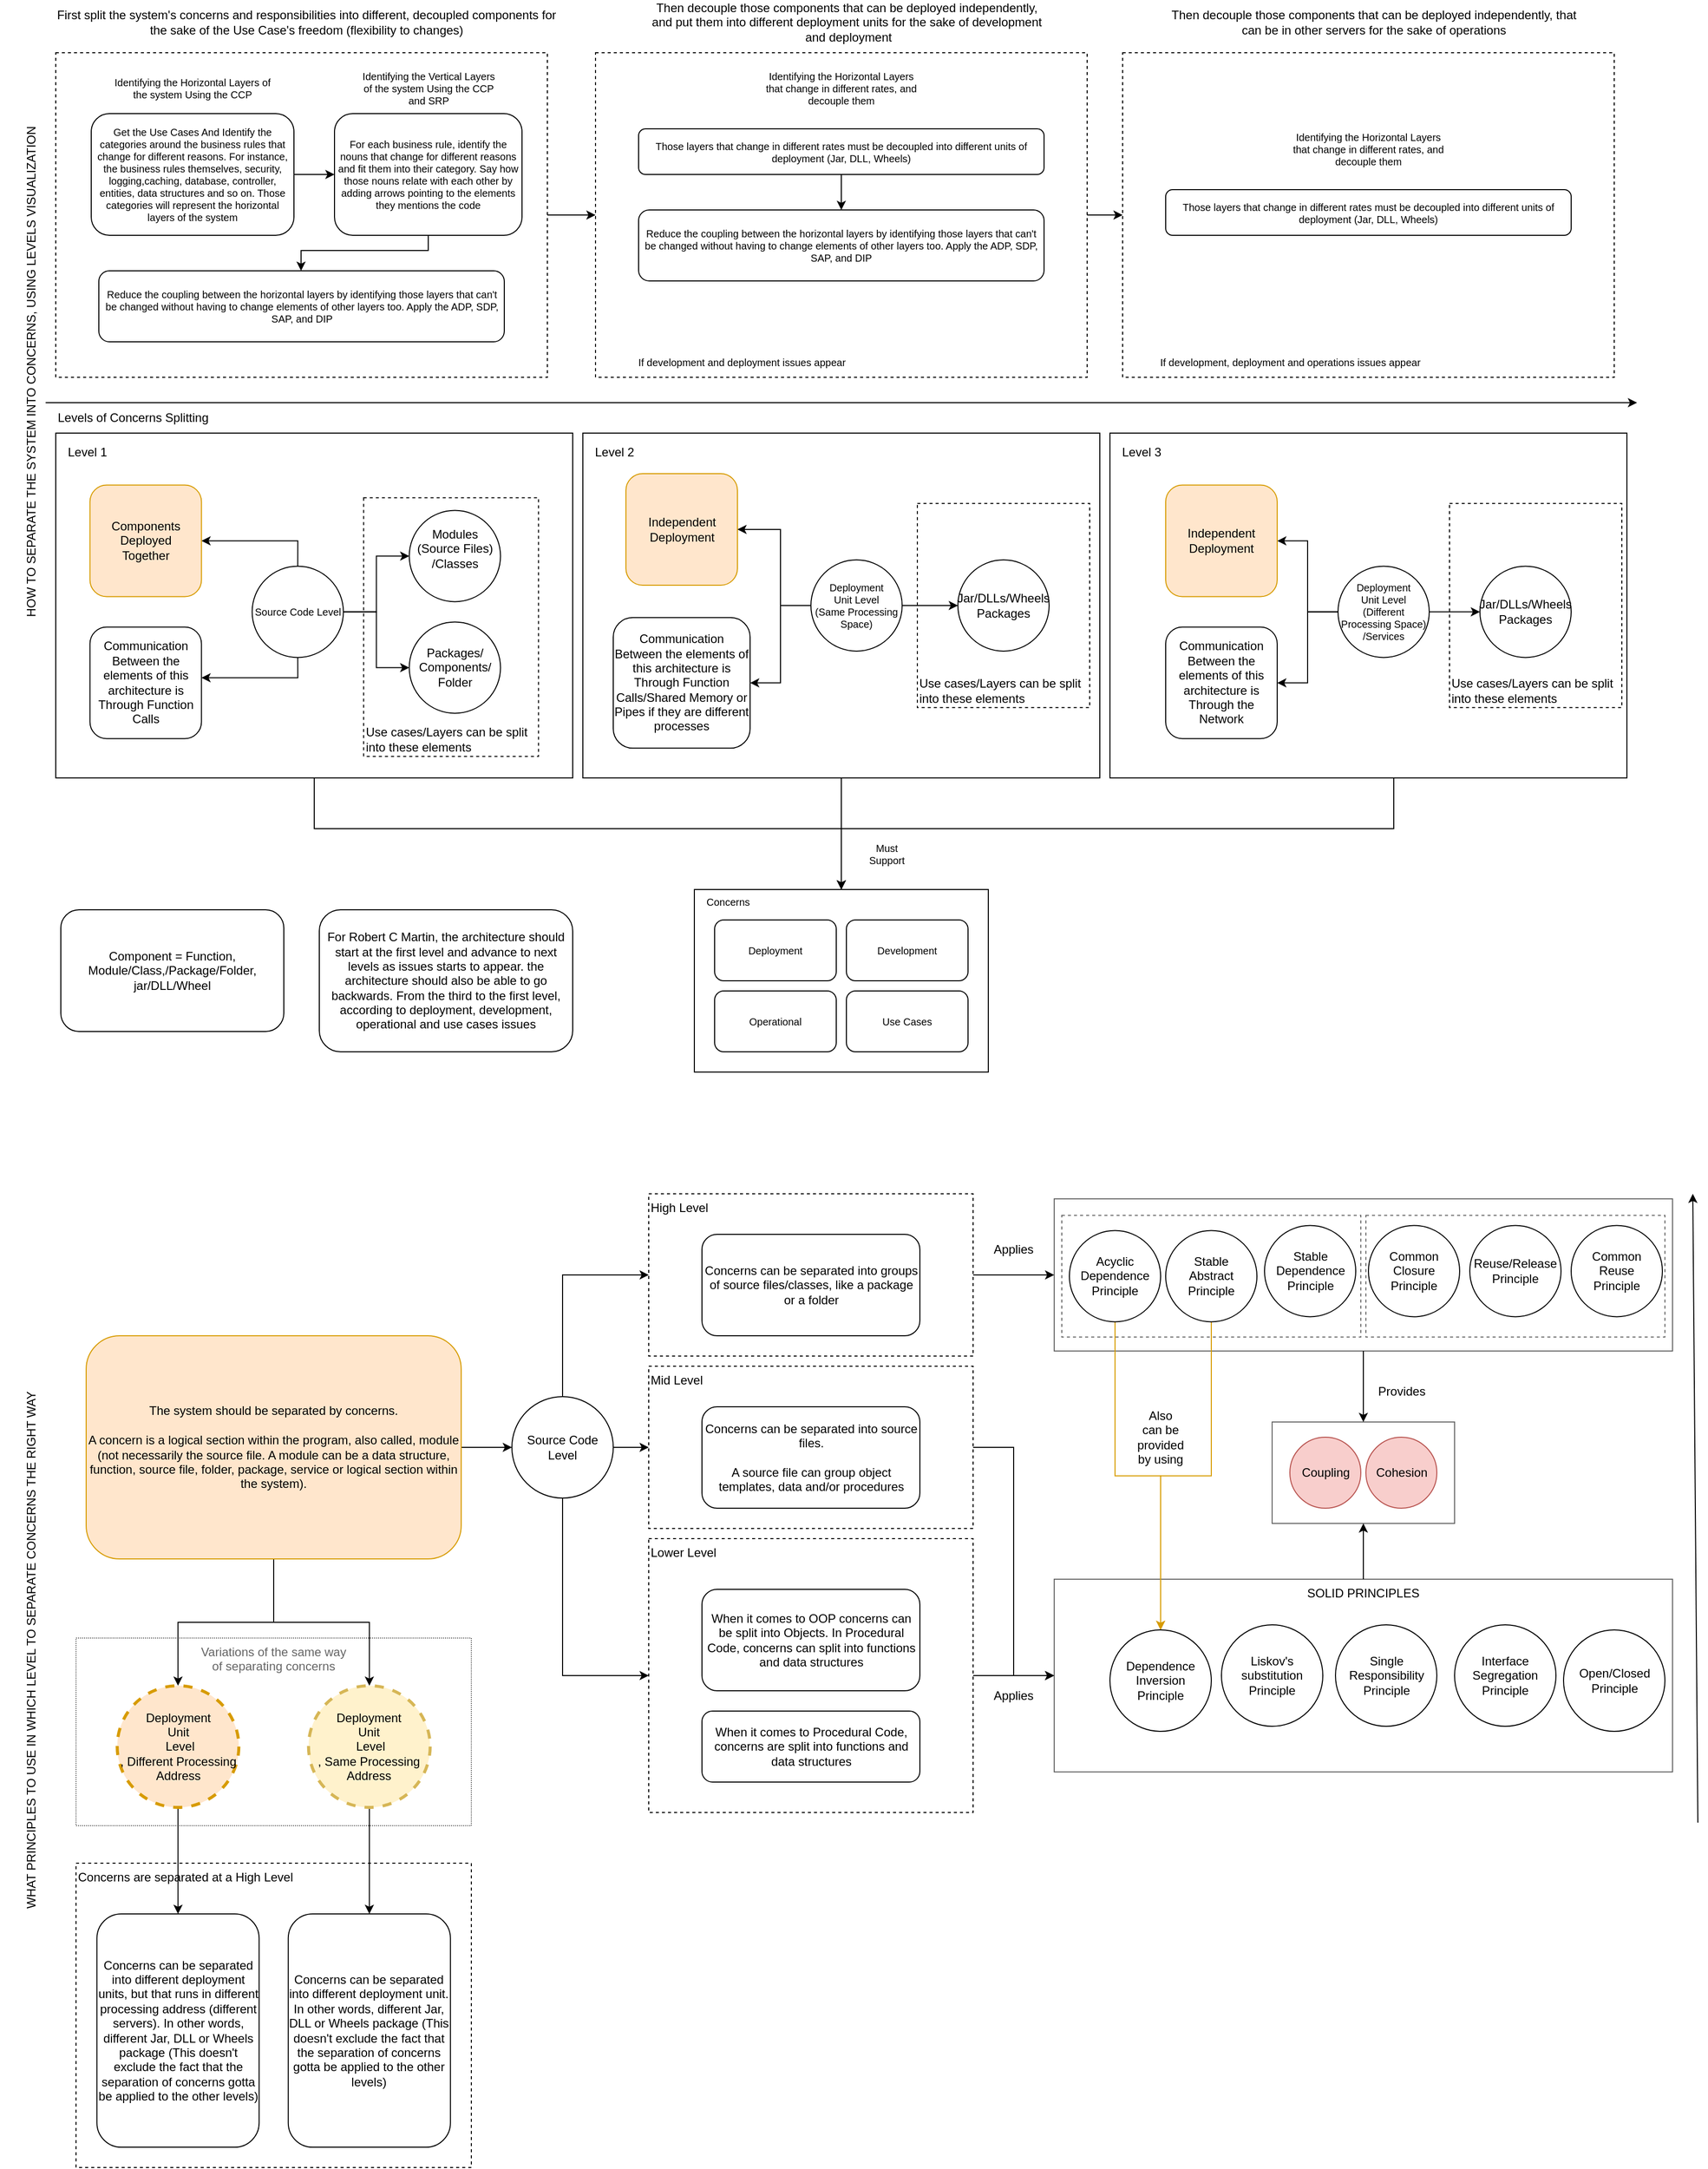 <mxfile version="17.4.5" type="device" pages="2"><diagram id="HLjzb1TKxmAnJnLDwhKL" name="Levels of SOC"><mxGraphModel dx="1717" dy="943" grid="1" gridSize="10" guides="1" tooltips="1" connect="1" arrows="1" fold="1" page="1" pageScale="1" pageWidth="850" pageHeight="1100" math="0" shadow="0"><root><mxCell id="0"/><mxCell id="1" parent="0"/><mxCell id="ik0GhnS4acYLP-58BdQC-104" style="edgeStyle=orthogonalEdgeStyle;rounded=0;orthogonalLoop=1;jettySize=auto;html=1;" parent="1" source="ik0GhnS4acYLP-58BdQC-67" target="ik0GhnS4acYLP-58BdQC-70" edge="1"><mxGeometry relative="1" as="geometry"/></mxCell><mxCell id="ik0GhnS4acYLP-58BdQC-67" value="" style="rounded=0;whiteSpace=wrap;html=1;strokeWidth=1;fillColor=none;opacity=60;verticalAlign=top;" parent="1" vertex="1"><mxGeometry x="1040" y="1195" width="610" height="150" as="geometry"/></mxCell><mxCell id="ik0GhnS4acYLP-58BdQC-56" value="" style="rounded=0;whiteSpace=wrap;html=1;strokeWidth=1;fillColor=none;opacity=60;verticalAlign=top;dashed=1;" parent="1" vertex="1"><mxGeometry x="1347.5" y="1211.25" width="295" height="120" as="geometry"/></mxCell><mxCell id="ik0GhnS4acYLP-58BdQC-55" value="" style="rounded=0;whiteSpace=wrap;html=1;strokeWidth=1;fillColor=none;opacity=60;verticalAlign=top;dashed=1;" parent="1" vertex="1"><mxGeometry x="1047.5" y="1211.25" width="295" height="120" as="geometry"/></mxCell><mxCell id="ik0GhnS4acYLP-58BdQC-102" style="edgeStyle=orthogonalEdgeStyle;rounded=0;orthogonalLoop=1;jettySize=auto;html=1;" parent="1" source="ik0GhnS4acYLP-58BdQC-46" target="ik0GhnS4acYLP-58BdQC-70" edge="1"><mxGeometry relative="1" as="geometry"><Array as="points"><mxPoint x="1345" y="1550"/><mxPoint x="1345" y="1550"/></Array></mxGeometry></mxCell><mxCell id="ik0GhnS4acYLP-58BdQC-46" value="SOLID PRINCIPLES" style="rounded=0;whiteSpace=wrap;html=1;strokeWidth=1;fillColor=none;opacity=60;verticalAlign=top;" parent="1" vertex="1"><mxGeometry x="1040" y="1570" width="610" height="190" as="geometry"/></mxCell><mxCell id="ik0GhnS4acYLP-58BdQC-34" value="Variations of the same way &lt;br&gt;of separating concerns" style="rounded=0;whiteSpace=wrap;html=1;align=center;verticalAlign=top;fillColor=none;dashed=1;opacity=60;dashPattern=1 1;textOpacity=60;" parent="1" vertex="1"><mxGeometry x="75" y="1628" width="390" height="185" as="geometry"/></mxCell><mxCell id="ik0GhnS4acYLP-58BdQC-106" style="edgeStyle=orthogonalEdgeStyle;rounded=0;orthogonalLoop=1;jettySize=auto;html=1;entryX=0;entryY=0.5;entryDx=0;entryDy=0;" parent="1" source="ik0GhnS4acYLP-58BdQC-17" target="ik0GhnS4acYLP-58BdQC-67" edge="1"><mxGeometry relative="1" as="geometry"/></mxCell><mxCell id="ik0GhnS4acYLP-58BdQC-17" value="High Level" style="rounded=0;whiteSpace=wrap;html=1;align=left;verticalAlign=top;fillColor=none;dashed=1;" parent="1" vertex="1"><mxGeometry x="640" y="1190" width="320" height="160" as="geometry"/></mxCell><mxCell id="ik0GhnS4acYLP-58BdQC-99" style="edgeStyle=orthogonalEdgeStyle;rounded=0;orthogonalLoop=1;jettySize=auto;html=1;entryX=0;entryY=0.5;entryDx=0;entryDy=0;" parent="1" source="ik0GhnS4acYLP-58BdQC-13" target="ik0GhnS4acYLP-58BdQC-46" edge="1"><mxGeometry relative="1" as="geometry"/></mxCell><mxCell id="ik0GhnS4acYLP-58BdQC-13" value="Mid Level" style="rounded=0;whiteSpace=wrap;html=1;align=left;verticalAlign=top;fillColor=none;dashed=1;" parent="1" vertex="1"><mxGeometry x="640" y="1360" width="320" height="160" as="geometry"/></mxCell><mxCell id="ik0GhnS4acYLP-58BdQC-100" style="edgeStyle=orthogonalEdgeStyle;rounded=0;orthogonalLoop=1;jettySize=auto;html=1;entryX=0;entryY=0.5;entryDx=0;entryDy=0;" parent="1" source="ik0GhnS4acYLP-58BdQC-12" target="ik0GhnS4acYLP-58BdQC-46" edge="1"><mxGeometry relative="1" as="geometry"/></mxCell><mxCell id="ik0GhnS4acYLP-58BdQC-12" value="Lower Level" style="rounded=0;whiteSpace=wrap;html=1;align=left;verticalAlign=top;fillColor=none;dashed=1;" parent="1" vertex="1"><mxGeometry x="640" y="1530" width="320" height="270" as="geometry"/></mxCell><mxCell id="16RGyjqrMhBFfmVhbUA3-64" value="Concerns" style="rounded=0;whiteSpace=wrap;html=1;fontSize=10;strokeColor=default;fillColor=none;align=left;verticalAlign=top;spacingLeft=10;" parent="1" vertex="1"><mxGeometry x="685" y="890" width="290" height="180" as="geometry"/></mxCell><mxCell id="16RGyjqrMhBFfmVhbUA3-46" value="Level 2" style="rounded=0;whiteSpace=wrap;html=1;strokeColor=default;fillColor=none;align=left;verticalAlign=top;spacingLeft=10;spacingTop=5;" parent="1" vertex="1"><mxGeometry x="575" y="440" width="510" height="340" as="geometry"/></mxCell><mxCell id="5dI2xMjoWz4Vx8IKqq5A-8" value="Use cases/Layers can be split into these elements" style="rounded=0;whiteSpace=wrap;html=1;verticalAlign=bottom;align=left;fillColor=none;dashed=1;" parent="1" vertex="1"><mxGeometry x="905" y="509.37" width="170" height="201.25" as="geometry"/></mxCell><mxCell id="16RGyjqrMhBFfmVhbUA3-44" value="Level 1" style="rounded=0;whiteSpace=wrap;html=1;strokeColor=default;fillColor=none;align=left;verticalAlign=top;spacingLeft=10;spacingTop=5;" parent="1" vertex="1"><mxGeometry x="55" y="440" width="510" height="340" as="geometry"/></mxCell><mxCell id="5dI2xMjoWz4Vx8IKqq5A-5" value="Use cases/Layers can be split into these elements" style="rounded=0;whiteSpace=wrap;html=1;verticalAlign=bottom;align=left;fillColor=none;dashed=1;" parent="1" vertex="1"><mxGeometry x="358.75" y="503.75" width="172.5" height="255" as="geometry"/></mxCell><mxCell id="16RGyjqrMhBFfmVhbUA3-113" style="edgeStyle=orthogonalEdgeStyle;rounded=0;orthogonalLoop=1;jettySize=auto;html=1;entryX=0;entryY=0.5;entryDx=0;entryDy=0;fontSize=10;" parent="1" source="16RGyjqrMhBFfmVhbUA3-96" target="16RGyjqrMhBFfmVhbUA3-108" edge="1"><mxGeometry relative="1" as="geometry"/></mxCell><mxCell id="16RGyjqrMhBFfmVhbUA3-96" value="" style="rounded=0;whiteSpace=wrap;html=1;fontSize=10;strokeColor=default;fillColor=none;dashed=1;" parent="1" vertex="1"><mxGeometry x="587.5" y="65" width="485" height="320" as="geometry"/></mxCell><mxCell id="16RGyjqrMhBFfmVhbUA3-105" style="edgeStyle=orthogonalEdgeStyle;rounded=0;orthogonalLoop=1;jettySize=auto;html=1;fontSize=10;" parent="1" source="16RGyjqrMhBFfmVhbUA3-88" target="16RGyjqrMhBFfmVhbUA3-96" edge="1"><mxGeometry relative="1" as="geometry"/></mxCell><mxCell id="16RGyjqrMhBFfmVhbUA3-88" value="" style="rounded=0;whiteSpace=wrap;html=1;fontSize=10;strokeColor=default;fillColor=none;dashed=1;" parent="1" vertex="1"><mxGeometry x="55" y="65" width="485" height="320" as="geometry"/></mxCell><mxCell id="16RGyjqrMhBFfmVhbUA3-67" style="edgeStyle=orthogonalEdgeStyle;rounded=0;orthogonalLoop=1;jettySize=auto;html=1;entryX=0.5;entryY=0;entryDx=0;entryDy=0;fontSize=10;" parent="1" source="16RGyjqrMhBFfmVhbUA3-47" target="16RGyjqrMhBFfmVhbUA3-64" edge="1"><mxGeometry relative="1" as="geometry"><Array as="points"><mxPoint x="1375" y="830"/><mxPoint x="830" y="830"/></Array></mxGeometry></mxCell><mxCell id="16RGyjqrMhBFfmVhbUA3-47" value="&lt;div&gt;Level 3&lt;/div&gt;" style="rounded=0;whiteSpace=wrap;html=1;strokeColor=default;fillColor=none;align=left;verticalAlign=top;spacingLeft=10;spacingTop=5;" parent="1" vertex="1"><mxGeometry x="1095" y="440" width="510" height="340" as="geometry"/></mxCell><mxCell id="16RGyjqrMhBFfmVhbUA3-66" style="edgeStyle=orthogonalEdgeStyle;rounded=0;orthogonalLoop=1;jettySize=auto;html=1;entryX=0.5;entryY=0;entryDx=0;entryDy=0;fontSize=10;" parent="1" source="16RGyjqrMhBFfmVhbUA3-46" target="16RGyjqrMhBFfmVhbUA3-64" edge="1"><mxGeometry relative="1" as="geometry"/></mxCell><mxCell id="16RGyjqrMhBFfmVhbUA3-65" style="edgeStyle=orthogonalEdgeStyle;rounded=0;orthogonalLoop=1;jettySize=auto;html=1;entryX=0.5;entryY=0;entryDx=0;entryDy=0;fontSize=10;" parent="1" source="16RGyjqrMhBFfmVhbUA3-44" target="16RGyjqrMhBFfmVhbUA3-64" edge="1"><mxGeometry relative="1" as="geometry"><Array as="points"><mxPoint x="310" y="830"/><mxPoint x="830" y="830"/></Array></mxGeometry></mxCell><mxCell id="16RGyjqrMhBFfmVhbUA3-4" style="edgeStyle=orthogonalEdgeStyle;rounded=0;orthogonalLoop=1;jettySize=auto;html=1;" parent="1" source="16RGyjqrMhBFfmVhbUA3-1" target="16RGyjqrMhBFfmVhbUA3-2" edge="1"><mxGeometry relative="1" as="geometry"/></mxCell><mxCell id="5dI2xMjoWz4Vx8IKqq5A-7" style="edgeStyle=orthogonalEdgeStyle;rounded=0;orthogonalLoop=1;jettySize=auto;html=1;" parent="1" source="16RGyjqrMhBFfmVhbUA3-1" target="16RGyjqrMhBFfmVhbUA3-3" edge="1"><mxGeometry relative="1" as="geometry"/></mxCell><mxCell id="5dI2xMjoWz4Vx8IKqq5A-11" style="edgeStyle=orthogonalEdgeStyle;rounded=0;orthogonalLoop=1;jettySize=auto;html=1;" parent="1" source="16RGyjqrMhBFfmVhbUA3-1" target="16RGyjqrMhBFfmVhbUA3-28" edge="1"><mxGeometry relative="1" as="geometry"><Array as="points"><mxPoint x="293.75" y="681.25"/></Array></mxGeometry></mxCell><mxCell id="5dI2xMjoWz4Vx8IKqq5A-15" style="edgeStyle=orthogonalEdgeStyle;rounded=0;orthogonalLoop=1;jettySize=auto;html=1;entryX=1;entryY=0.5;entryDx=0;entryDy=0;" parent="1" source="16RGyjqrMhBFfmVhbUA3-1" target="5dI2xMjoWz4Vx8IKqq5A-14" edge="1"><mxGeometry relative="1" as="geometry"><Array as="points"><mxPoint x="293.75" y="546.25"/></Array></mxGeometry></mxCell><mxCell id="16RGyjqrMhBFfmVhbUA3-1" value="&lt;div style=&quot;font-size: 10px;&quot;&gt;Source Code Level&lt;/div&gt;" style="ellipse;whiteSpace=wrap;html=1;aspect=fixed;fontSize=10;" parent="1" vertex="1"><mxGeometry x="248.75" y="571.25" width="90" height="90" as="geometry"/></mxCell><mxCell id="16RGyjqrMhBFfmVhbUA3-2" value="&lt;div&gt;Modules&lt;br&gt;(Source Files)&lt;br&gt;/Classes&lt;/div&gt;&lt;div&gt;&lt;br&gt;&lt;/div&gt;" style="ellipse;whiteSpace=wrap;html=1;aspect=fixed;align=center;verticalAlign=middle;" parent="1" vertex="1"><mxGeometry x="403.75" y="516.25" width="90" height="90" as="geometry"/></mxCell><mxCell id="16RGyjqrMhBFfmVhbUA3-3" value="Packages/&lt;br&gt;Components/&lt;br&gt;Folder" style="ellipse;whiteSpace=wrap;html=1;aspect=fixed;" parent="1" vertex="1"><mxGeometry x="403.75" y="626.25" width="90" height="90" as="geometry"/></mxCell><mxCell id="16RGyjqrMhBFfmVhbUA3-33" style="edgeStyle=orthogonalEdgeStyle;rounded=0;orthogonalLoop=1;jettySize=auto;html=1;" parent="1" source="16RGyjqrMhBFfmVhbUA3-6" target="16RGyjqrMhBFfmVhbUA3-32" edge="1"><mxGeometry relative="1" as="geometry"/></mxCell><mxCell id="16RGyjqrMhBFfmVhbUA3-34" style="edgeStyle=orthogonalEdgeStyle;rounded=0;orthogonalLoop=1;jettySize=auto;html=1;" parent="1" source="16RGyjqrMhBFfmVhbUA3-6" target="16RGyjqrMhBFfmVhbUA3-7" edge="1"><mxGeometry relative="1" as="geometry"/></mxCell><mxCell id="5dI2xMjoWz4Vx8IKqq5A-17" style="edgeStyle=orthogonalEdgeStyle;rounded=0;orthogonalLoop=1;jettySize=auto;html=1;" parent="1" source="16RGyjqrMhBFfmVhbUA3-6" target="5dI2xMjoWz4Vx8IKqq5A-16" edge="1"><mxGeometry relative="1" as="geometry"><Array as="points"><mxPoint x="770" y="610"/><mxPoint x="770" y="535"/></Array></mxGeometry></mxCell><mxCell id="16RGyjqrMhBFfmVhbUA3-6" value="Deployment &lt;br&gt;Unit Level&lt;br style=&quot;font-size: 10px&quot;&gt;(Same Processing Space)" style="ellipse;whiteSpace=wrap;html=1;aspect=fixed;fontSize=10;" parent="1" vertex="1"><mxGeometry x="800" y="565" width="90" height="90" as="geometry"/></mxCell><mxCell id="16RGyjqrMhBFfmVhbUA3-7" value="Jar/DLLs/Wheels&lt;br&gt;Packages" style="ellipse;whiteSpace=wrap;html=1;aspect=fixed;" parent="1" vertex="1"><mxGeometry x="945" y="565" width="90" height="90" as="geometry"/></mxCell><mxCell id="16RGyjqrMhBFfmVhbUA3-11" style="edgeStyle=orthogonalEdgeStyle;rounded=0;orthogonalLoop=1;jettySize=auto;html=1;" parent="1" source="16RGyjqrMhBFfmVhbUA3-12" target="16RGyjqrMhBFfmVhbUA3-13" edge="1"><mxGeometry relative="1" as="geometry"/></mxCell><mxCell id="16RGyjqrMhBFfmVhbUA3-37" style="edgeStyle=orthogonalEdgeStyle;rounded=0;orthogonalLoop=1;jettySize=auto;html=1;" parent="1" source="16RGyjqrMhBFfmVhbUA3-12" target="16RGyjqrMhBFfmVhbUA3-36" edge="1"><mxGeometry relative="1" as="geometry"/></mxCell><mxCell id="5dI2xMjoWz4Vx8IKqq5A-20" style="edgeStyle=orthogonalEdgeStyle;rounded=0;orthogonalLoop=1;jettySize=auto;html=1;" parent="1" source="16RGyjqrMhBFfmVhbUA3-12" target="5dI2xMjoWz4Vx8IKqq5A-19" edge="1"><mxGeometry relative="1" as="geometry"/></mxCell><mxCell id="16RGyjqrMhBFfmVhbUA3-12" value="Deployment &lt;br&gt;Unit Level&lt;br style=&quot;font-size: 10px&quot;&gt;(Different Processing Space)&lt;br&gt;/Services" style="ellipse;whiteSpace=wrap;html=1;aspect=fixed;fontSize=10;" parent="1" vertex="1"><mxGeometry x="1320" y="571.25" width="90" height="90" as="geometry"/></mxCell><mxCell id="16RGyjqrMhBFfmVhbUA3-13" value="Jar/DLLs/Wheels&lt;br&gt;Packages" style="ellipse;whiteSpace=wrap;html=1;aspect=fixed;" parent="1" vertex="1"><mxGeometry x="1460" y="571.25" width="90" height="90" as="geometry"/></mxCell><mxCell id="16RGyjqrMhBFfmVhbUA3-27" value="Component = Function, Module/Class,/Package/Folder, jar/DLL/Wheel" style="rounded=1;whiteSpace=wrap;html=1;" parent="1" vertex="1"><mxGeometry x="60" y="910" width="220" height="120" as="geometry"/></mxCell><mxCell id="16RGyjqrMhBFfmVhbUA3-28" value="Communication Between the elements of this architecture is Through Function Calls" style="rounded=1;whiteSpace=wrap;html=1;" parent="1" vertex="1"><mxGeometry x="88.75" y="631.25" width="110" height="110" as="geometry"/></mxCell><mxCell id="16RGyjqrMhBFfmVhbUA3-32" value="Communication Between the elements of this architecture is Through Function Calls/Shared Memory or Pipes if they are different processes" style="rounded=1;whiteSpace=wrap;html=1;" parent="1" vertex="1"><mxGeometry x="605" y="621.88" width="135" height="128.75" as="geometry"/></mxCell><mxCell id="16RGyjqrMhBFfmVhbUA3-36" value="Communication Between the elements of this architecture is Through the Network" style="rounded=1;whiteSpace=wrap;html=1;" parent="1" vertex="1"><mxGeometry x="1150" y="631.25" width="110" height="110" as="geometry"/></mxCell><mxCell id="16RGyjqrMhBFfmVhbUA3-42" value="" style="endArrow=classic;html=1;rounded=0;" parent="1" edge="1"><mxGeometry width="50" height="50" relative="1" as="geometry"><mxPoint x="45" y="410" as="sourcePoint"/><mxPoint x="1615" y="410" as="targetPoint"/></mxGeometry></mxCell><mxCell id="16RGyjqrMhBFfmVhbUA3-43" value="Levels of Concerns Splitting" style="text;html=1;strokeColor=none;fillColor=none;align=left;verticalAlign=middle;whiteSpace=wrap;rounded=0;" parent="1" vertex="1"><mxGeometry x="55" y="410" width="305" height="30" as="geometry"/></mxCell><mxCell id="16RGyjqrMhBFfmVhbUA3-50" value="For Robert C Martin, the architecture should start at the first level and advance to next levels as issues starts to appear. the architecture should also be able to go backwards. From the third to the first level, according to deployment, development, operational and use cases issues" style="rounded=1;whiteSpace=wrap;html=1;" parent="1" vertex="1"><mxGeometry x="315" y="910" width="250" height="140" as="geometry"/></mxCell><mxCell id="16RGyjqrMhBFfmVhbUA3-59" value="Deployment" style="rounded=1;whiteSpace=wrap;html=1;fontSize=10;strokeColor=default;fillColor=none;" parent="1" vertex="1"><mxGeometry x="705" y="920" width="120" height="60" as="geometry"/></mxCell><mxCell id="16RGyjqrMhBFfmVhbUA3-60" value="Development" style="rounded=1;whiteSpace=wrap;html=1;fontSize=10;strokeColor=default;fillColor=none;" parent="1" vertex="1"><mxGeometry x="835" y="920" width="120" height="60" as="geometry"/></mxCell><mxCell id="16RGyjqrMhBFfmVhbUA3-61" value="Use Cases" style="rounded=1;whiteSpace=wrap;html=1;fontSize=10;strokeColor=default;fillColor=none;" parent="1" vertex="1"><mxGeometry x="835" y="990" width="120" height="60" as="geometry"/></mxCell><mxCell id="16RGyjqrMhBFfmVhbUA3-62" value="Operational" style="rounded=1;whiteSpace=wrap;html=1;fontSize=10;strokeColor=default;fillColor=none;" parent="1" vertex="1"><mxGeometry x="705" y="990" width="120" height="60" as="geometry"/></mxCell><mxCell id="16RGyjqrMhBFfmVhbUA3-68" value="Must Support" style="text;html=1;strokeColor=none;fillColor=none;align=center;verticalAlign=middle;whiteSpace=wrap;rounded=0;fontSize=10;" parent="1" vertex="1"><mxGeometry x="845" y="840" width="60" height="30" as="geometry"/></mxCell><mxCell id="16RGyjqrMhBFfmVhbUA3-73" style="edgeStyle=orthogonalEdgeStyle;rounded=0;orthogonalLoop=1;jettySize=auto;html=1;fontSize=10;" parent="1" source="16RGyjqrMhBFfmVhbUA3-69" target="16RGyjqrMhBFfmVhbUA3-70" edge="1"><mxGeometry relative="1" as="geometry"/></mxCell><mxCell id="16RGyjqrMhBFfmVhbUA3-69" value="Get the Use Cases And Identify the categories around the business rules that change for different reasons. For instance, the business rules themselves, security, logging,caching, database, controller, entities, data structures and so on. Those categories will represent the horizontal layers of the system" style="rounded=1;whiteSpace=wrap;html=1;fontSize=10;strokeColor=default;fillColor=none;" parent="1" vertex="1"><mxGeometry x="90" y="125" width="200" height="120" as="geometry"/></mxCell><mxCell id="16RGyjqrMhBFfmVhbUA3-84" style="edgeStyle=orthogonalEdgeStyle;rounded=0;orthogonalLoop=1;jettySize=auto;html=1;fontSize=10;" parent="1" source="16RGyjqrMhBFfmVhbUA3-70" target="16RGyjqrMhBFfmVhbUA3-83" edge="1"><mxGeometry relative="1" as="geometry"><Array as="points"><mxPoint x="423" y="260"/><mxPoint x="297" y="260"/></Array></mxGeometry></mxCell><mxCell id="16RGyjqrMhBFfmVhbUA3-70" value="For each business rule, identify the nouns that change for different reasons and fit them into their category. Say how those nouns relate with each other by adding arrows pointing to the elements they mentions the code" style="rounded=1;whiteSpace=wrap;html=1;fontSize=10;strokeColor=default;fillColor=none;" parent="1" vertex="1"><mxGeometry x="330" y="125" width="185" height="120" as="geometry"/></mxCell><mxCell id="16RGyjqrMhBFfmVhbUA3-72" value="Identifying the Horizontal Layers of the system Using the CCP" style="text;html=1;strokeColor=none;fillColor=none;align=center;verticalAlign=middle;whiteSpace=wrap;rounded=0;fontSize=10;" parent="1" vertex="1"><mxGeometry x="110" y="85" width="160" height="30" as="geometry"/></mxCell><mxCell id="16RGyjqrMhBFfmVhbUA3-74" value="Identifying the Vertical Layers of the system Using the CCP and SRP" style="text;html=1;strokeColor=none;fillColor=none;align=center;verticalAlign=middle;whiteSpace=wrap;rounded=0;fontSize=10;" parent="1" vertex="1"><mxGeometry x="352.5" y="85" width="140" height="30" as="geometry"/></mxCell><mxCell id="16RGyjqrMhBFfmVhbUA3-83" value="Reduce the coupling between the horizontal layers by identifying those layers that can't be changed without having to change elements of other layers too. Apply the ADP, SDP, SAP, and DIP" style="rounded=1;whiteSpace=wrap;html=1;fontSize=10;strokeColor=default;fillColor=none;" parent="1" vertex="1"><mxGeometry x="97.5" y="280" width="400" height="70" as="geometry"/></mxCell><mxCell id="16RGyjqrMhBFfmVhbUA3-115" style="edgeStyle=orthogonalEdgeStyle;rounded=0;orthogonalLoop=1;jettySize=auto;html=1;fontSize=10;" parent="1" source="16RGyjqrMhBFfmVhbUA3-90" target="16RGyjqrMhBFfmVhbUA3-114" edge="1"><mxGeometry relative="1" as="geometry"/></mxCell><mxCell id="16RGyjqrMhBFfmVhbUA3-90" value="Those layers that change in different rates must be decoupled into different units of deployment (Jar, DLL, Wheels)" style="rounded=1;whiteSpace=wrap;html=1;fontSize=10;strokeColor=default;fillColor=none;" parent="1" vertex="1"><mxGeometry x="630" y="140" width="400" height="45" as="geometry"/></mxCell><mxCell id="16RGyjqrMhBFfmVhbUA3-91" style="edgeStyle=orthogonalEdgeStyle;rounded=0;orthogonalLoop=1;jettySize=auto;html=1;fontSize=10;" parent="1" edge="1"><mxGeometry relative="1" as="geometry"><mxPoint x="942.5" y="230" as="sourcePoint"/></mxGeometry></mxCell><mxCell id="16RGyjqrMhBFfmVhbUA3-93" value="Identifying the Horizontal Layers that change in different rates, and decouple them" style="text;html=1;strokeColor=none;fillColor=none;align=center;verticalAlign=middle;whiteSpace=wrap;rounded=0;fontSize=10;" parent="1" vertex="1"><mxGeometry x="750" y="85" width="160" height="30" as="geometry"/></mxCell><mxCell id="16RGyjqrMhBFfmVhbUA3-106" value="If development and deployment issues appear" style="rounded=1;whiteSpace=wrap;html=1;fontSize=10;strokeColor=none;fillColor=none;" parent="1" vertex="1"><mxGeometry x="587.5" y="355" width="287.5" height="30" as="geometry"/></mxCell><mxCell id="16RGyjqrMhBFfmVhbUA3-108" value="" style="rounded=0;whiteSpace=wrap;html=1;fontSize=10;strokeColor=default;fillColor=none;dashed=1;" parent="1" vertex="1"><mxGeometry x="1107.5" y="65" width="485" height="320" as="geometry"/></mxCell><mxCell id="16RGyjqrMhBFfmVhbUA3-109" value="Those layers that change in different rates must be decoupled into different units of deployment (Jar, DLL, Wheels)" style="rounded=1;whiteSpace=wrap;html=1;fontSize=10;strokeColor=default;fillColor=none;" parent="1" vertex="1"><mxGeometry x="1150" y="200" width="400" height="45" as="geometry"/></mxCell><mxCell id="16RGyjqrMhBFfmVhbUA3-110" value="Identifying the Horizontal Layers that change in different rates, and decouple them" style="text;html=1;strokeColor=none;fillColor=none;align=center;verticalAlign=middle;whiteSpace=wrap;rounded=0;fontSize=10;" parent="1" vertex="1"><mxGeometry x="1270" y="145" width="160" height="30" as="geometry"/></mxCell><mxCell id="16RGyjqrMhBFfmVhbUA3-111" value="If development, deployment and operations issues appear" style="rounded=1;whiteSpace=wrap;html=1;fontSize=10;strokeColor=none;fillColor=none;" parent="1" vertex="1"><mxGeometry x="1107.5" y="355" width="330" height="30" as="geometry"/></mxCell><mxCell id="16RGyjqrMhBFfmVhbUA3-114" value="Reduce the coupling between the horizontal layers by identifying those layers that can't be changed without having to change elements of other layers too. Apply the ADP, SDP, SAP, and DIP" style="rounded=1;whiteSpace=wrap;html=1;fontSize=10;strokeColor=default;fillColor=none;" parent="1" vertex="1"><mxGeometry x="630" y="220" width="400" height="70" as="geometry"/></mxCell><mxCell id="5dI2xMjoWz4Vx8IKqq5A-1" value="First split the system's concerns and responsibilities into different, decoupled components for the sake of the Use Case's freedom (flexibility to changes)" style="text;html=1;strokeColor=none;fillColor=none;align=center;verticalAlign=middle;whiteSpace=wrap;rounded=0;" parent="1" vertex="1"><mxGeometry x="55" y="20" width="495" height="30" as="geometry"/></mxCell><mxCell id="5dI2xMjoWz4Vx8IKqq5A-2" value="&lt;div&gt;Then decouple those components that can be deployed independently,&lt;/div&gt;&lt;div&gt;and put them into different deployment units for the sake of development&lt;br&gt;&lt;/div&gt;&amp;nbsp;and deployment" style="text;html=1;strokeColor=none;fillColor=none;align=center;verticalAlign=middle;whiteSpace=wrap;rounded=0;" parent="1" vertex="1"><mxGeometry x="587.5" y="20" width="495" height="30" as="geometry"/></mxCell><mxCell id="5dI2xMjoWz4Vx8IKqq5A-4" value="&lt;div&gt;Then decouple those components that can be deployed independently, that&lt;/div&gt;&lt;div&gt;can be in other servers for the sake of operations&lt;br&gt;&lt;/div&gt;" style="text;html=1;strokeColor=none;fillColor=none;align=center;verticalAlign=middle;whiteSpace=wrap;rounded=0;" parent="1" vertex="1"><mxGeometry x="1107.5" y="20" width="495" height="30" as="geometry"/></mxCell><mxCell id="5dI2xMjoWz4Vx8IKqq5A-14" value="&lt;div&gt;Components&lt;/div&gt;&lt;div&gt;Deployed&lt;/div&gt;&lt;div&gt;Together&lt;br&gt;&lt;/div&gt;" style="rounded=1;whiteSpace=wrap;html=1;fillColor=#ffe6cc;strokeColor=#d79b00;" parent="1" vertex="1"><mxGeometry x="88.75" y="491.25" width="110" height="110" as="geometry"/></mxCell><mxCell id="5dI2xMjoWz4Vx8IKqq5A-16" value="Independent Deployment" style="rounded=1;whiteSpace=wrap;html=1;fillColor=#ffe6cc;strokeColor=#d79b00;" parent="1" vertex="1"><mxGeometry x="617.5" y="480" width="110" height="110" as="geometry"/></mxCell><mxCell id="5dI2xMjoWz4Vx8IKqq5A-18" value="Use cases/Layers can be split into these elements" style="rounded=0;whiteSpace=wrap;html=1;verticalAlign=bottom;align=left;fillColor=none;dashed=1;" parent="1" vertex="1"><mxGeometry x="1430" y="509.37" width="170" height="201.25" as="geometry"/></mxCell><mxCell id="5dI2xMjoWz4Vx8IKqq5A-19" value="Independent Deployment" style="rounded=1;whiteSpace=wrap;html=1;fillColor=#ffe6cc;strokeColor=#d79b00;" parent="1" vertex="1"><mxGeometry x="1150" y="491.25" width="110" height="110" as="geometry"/></mxCell><mxCell id="ik0GhnS4acYLP-58BdQC-6" style="edgeStyle=orthogonalEdgeStyle;rounded=0;orthogonalLoop=1;jettySize=auto;html=1;" parent="1" source="teyT_naqWiQE3_Rpqjwi-5" target="ik0GhnS4acYLP-58BdQC-4" edge="1"><mxGeometry relative="1" as="geometry"/></mxCell><mxCell id="ik0GhnS4acYLP-58BdQC-33" style="edgeStyle=orthogonalEdgeStyle;rounded=0;orthogonalLoop=1;jettySize=auto;html=1;" parent="1" source="teyT_naqWiQE3_Rpqjwi-5" target="ik0GhnS4acYLP-58BdQC-26" edge="1"><mxGeometry relative="1" as="geometry"/></mxCell><mxCell id="ik0GhnS4acYLP-58BdQC-37" style="edgeStyle=orthogonalEdgeStyle;rounded=0;orthogonalLoop=1;jettySize=auto;html=1;" parent="1" source="teyT_naqWiQE3_Rpqjwi-5" target="ik0GhnS4acYLP-58BdQC-21" edge="1"><mxGeometry relative="1" as="geometry"/></mxCell><mxCell id="teyT_naqWiQE3_Rpqjwi-5" value="&lt;div&gt;The system should be separated by concerns.&lt;/div&gt;&lt;div&gt;&lt;br&gt;&lt;/div&gt;&lt;div&gt;A concern is a logical section within the program, also called, module (not necessarily the source file. A module can be a data structure, function, source file, folder, package, service or logical section within the system).&lt;br&gt;&lt;/div&gt;" style="rounded=1;whiteSpace=wrap;html=1;fillColor=#ffe6cc;strokeColor=#d79b00;" parent="1" vertex="1"><mxGeometry x="85" y="1330" width="370" height="220" as="geometry"/></mxCell><mxCell id="ik0GhnS4acYLP-58BdQC-1" value="When it comes to OOP concerns can be split into Objects. In Procedural Code, concerns can split into functions and data structures" style="rounded=1;whiteSpace=wrap;html=1;" parent="1" vertex="1"><mxGeometry x="692.5" y="1580" width="215" height="100" as="geometry"/></mxCell><mxCell id="ik0GhnS4acYLP-58BdQC-18" style="edgeStyle=orthogonalEdgeStyle;rounded=0;orthogonalLoop=1;jettySize=auto;html=1;entryX=0;entryY=0.5;entryDx=0;entryDy=0;" parent="1" source="ik0GhnS4acYLP-58BdQC-4" target="ik0GhnS4acYLP-58BdQC-17" edge="1"><mxGeometry relative="1" as="geometry"><Array as="points"><mxPoint x="555" y="1270"/></Array></mxGeometry></mxCell><mxCell id="ik0GhnS4acYLP-58BdQC-19" style="edgeStyle=orthogonalEdgeStyle;rounded=0;orthogonalLoop=1;jettySize=auto;html=1;" parent="1" source="ik0GhnS4acYLP-58BdQC-4" target="ik0GhnS4acYLP-58BdQC-13" edge="1"><mxGeometry relative="1" as="geometry"/></mxCell><mxCell id="ik0GhnS4acYLP-58BdQC-20" style="edgeStyle=orthogonalEdgeStyle;rounded=0;orthogonalLoop=1;jettySize=auto;html=1;entryX=0;entryY=0.5;entryDx=0;entryDy=0;" parent="1" source="ik0GhnS4acYLP-58BdQC-4" target="ik0GhnS4acYLP-58BdQC-12" edge="1"><mxGeometry relative="1" as="geometry"><Array as="points"><mxPoint x="555" y="1665"/></Array></mxGeometry></mxCell><mxCell id="ik0GhnS4acYLP-58BdQC-4" value="Source Code Level" style="ellipse;whiteSpace=wrap;html=1;aspect=fixed;" parent="1" vertex="1"><mxGeometry x="505" y="1390" width="100" height="100" as="geometry"/></mxCell><mxCell id="ik0GhnS4acYLP-58BdQC-8" value="&lt;div&gt;When it comes to Procedural Code, concerns are split into functions and data structures&lt;/div&gt;" style="rounded=1;whiteSpace=wrap;html=1;" parent="1" vertex="1"><mxGeometry x="692.5" y="1700" width="215" height="70" as="geometry"/></mxCell><mxCell id="ik0GhnS4acYLP-58BdQC-10" value="&lt;div&gt;Concerns can be separated into source files.&lt;/div&gt;&lt;div&gt;&lt;br&gt;&lt;/div&gt;&lt;div&gt;A source file can group object templates, data and/or procedures&lt;br&gt;&lt;/div&gt;" style="rounded=1;whiteSpace=wrap;html=1;" parent="1" vertex="1"><mxGeometry x="692.5" y="1400" width="215" height="100" as="geometry"/></mxCell><mxCell id="ik0GhnS4acYLP-58BdQC-14" value="Concerns can be separated into groups of source files/classes, like a package or a folder" style="rounded=1;whiteSpace=wrap;html=1;" parent="1" vertex="1"><mxGeometry x="692.5" y="1230" width="215" height="100" as="geometry"/></mxCell><mxCell id="ik0GhnS4acYLP-58BdQC-15" value="" style="endArrow=classic;html=1;rounded=0;" parent="1" edge="1"><mxGeometry width="50" height="50" relative="1" as="geometry"><mxPoint x="1675" y="1810" as="sourcePoint"/><mxPoint x="1670" y="1190" as="targetPoint"/></mxGeometry></mxCell><mxCell id="ik0GhnS4acYLP-58BdQC-38" style="edgeStyle=orthogonalEdgeStyle;rounded=0;orthogonalLoop=1;jettySize=auto;html=1;" parent="1" source="ik0GhnS4acYLP-58BdQC-21" target="ik0GhnS4acYLP-58BdQC-36" edge="1"><mxGeometry relative="1" as="geometry"/></mxCell><mxCell id="ik0GhnS4acYLP-58BdQC-21" value="&lt;div&gt;Deployment&lt;/div&gt;&lt;div&gt;Unit&lt;/div&gt;&lt;div&gt;&amp;nbsp;Level&lt;/div&gt;, Same Processing Address" style="ellipse;whiteSpace=wrap;html=1;aspect=fixed;fillColor=#fff2cc;strokeColor=#d6b656;dashed=1;strokeWidth=3;" parent="1" vertex="1"><mxGeometry x="304.38" y="1675" width="120" height="120" as="geometry"/></mxCell><mxCell id="ik0GhnS4acYLP-58BdQC-39" style="edgeStyle=orthogonalEdgeStyle;rounded=0;orthogonalLoop=1;jettySize=auto;html=1;" parent="1" source="ik0GhnS4acYLP-58BdQC-26" target="ik0GhnS4acYLP-58BdQC-28" edge="1"><mxGeometry relative="1" as="geometry"/></mxCell><mxCell id="ik0GhnS4acYLP-58BdQC-26" value="&lt;div&gt;Deployment&lt;/div&gt;&lt;div&gt;Unit&lt;/div&gt;&lt;div&gt;&amp;nbsp;Level&lt;/div&gt;, Different Processing Address" style="ellipse;whiteSpace=wrap;html=1;aspect=fixed;fillColor=#ffe6cc;strokeColor=#d79b00;strokeWidth=3;dashed=1;" parent="1" vertex="1"><mxGeometry x="115.63" y="1675" width="120" height="120" as="geometry"/></mxCell><mxCell id="ik0GhnS4acYLP-58BdQC-27" value="Concerns are separated at a High Level" style="rounded=0;whiteSpace=wrap;html=1;align=left;verticalAlign=top;fillColor=none;dashed=1;" parent="1" vertex="1"><mxGeometry x="75" y="1850" width="390" height="300" as="geometry"/></mxCell><mxCell id="ik0GhnS4acYLP-58BdQC-28" value="Concerns can be separated into different deployment units, but that runs in different processing address (different servers). In other words, different Jar, DLL or Wheels package (This doesn't exclude the fact that the separation of concerns gotta be applied to the other levels)" style="rounded=1;whiteSpace=wrap;html=1;" parent="1" vertex="1"><mxGeometry x="95.62" y="1900" width="160" height="230" as="geometry"/></mxCell><mxCell id="ik0GhnS4acYLP-58BdQC-36" value="Concerns can be separated into different deployment unit. In other words, different Jar, DLL or Wheels package (This doesn't exclude the fact that the separation of concerns gotta be applied to the other levels)" style="rounded=1;whiteSpace=wrap;html=1;" parent="1" vertex="1"><mxGeometry x="284.37" y="1900" width="160" height="230" as="geometry"/></mxCell><mxCell id="ik0GhnS4acYLP-58BdQC-40" value="&lt;div&gt;Single Responsibility&lt;/div&gt;&lt;div&gt;Principle&lt;/div&gt;" style="ellipse;whiteSpace=wrap;html=1;aspect=fixed;" parent="1" vertex="1"><mxGeometry x="1317.5" y="1615" width="100" height="100" as="geometry"/></mxCell><mxCell id="ik0GhnS4acYLP-58BdQC-43" value="&lt;div&gt;Open/Closed&lt;/div&gt;&lt;div&gt;Principle&lt;br&gt;&lt;/div&gt;" style="ellipse;whiteSpace=wrap;html=1;aspect=fixed;" parent="1" vertex="1"><mxGeometry x="1542.5" y="1620" width="100" height="100" as="geometry"/></mxCell><mxCell id="ik0GhnS4acYLP-58BdQC-45" value="Interface Segregation Principle" style="ellipse;whiteSpace=wrap;html=1;aspect=fixed;" parent="1" vertex="1"><mxGeometry x="1435" y="1615" width="100" height="100" as="geometry"/></mxCell><mxCell id="ik0GhnS4acYLP-58BdQC-48" value="&lt;div&gt;Common Closure&lt;/div&gt;&lt;div&gt;Principle&lt;br&gt;&lt;/div&gt;" style="ellipse;whiteSpace=wrap;html=1;aspect=fixed;" parent="1" vertex="1"><mxGeometry x="1350" y="1221.25" width="90" height="90" as="geometry"/></mxCell><mxCell id="ik0GhnS4acYLP-58BdQC-49" value="&lt;div&gt;Common&lt;/div&gt;&lt;div&gt;Reuse&lt;/div&gt;&lt;div&gt;Principle&lt;br&gt;&lt;/div&gt;" style="ellipse;whiteSpace=wrap;html=1;aspect=fixed;" parent="1" vertex="1"><mxGeometry x="1550" y="1221.25" width="90" height="90" as="geometry"/></mxCell><mxCell id="ik0GhnS4acYLP-58BdQC-50" value="&lt;div&gt;Reuse/Release&lt;/div&gt;&lt;div&gt;Principle&lt;br&gt;&lt;/div&gt;" style="ellipse;whiteSpace=wrap;html=1;aspect=fixed;" parent="1" vertex="1"><mxGeometry x="1450" y="1221.25" width="90" height="90" as="geometry"/></mxCell><mxCell id="ik0GhnS4acYLP-58BdQC-98" style="edgeStyle=orthogonalEdgeStyle;rounded=0;orthogonalLoop=1;jettySize=auto;html=1;fillColor=#ffe6cc;strokeColor=#d79b00;" parent="1" source="ik0GhnS4acYLP-58BdQC-51" target="ik0GhnS4acYLP-58BdQC-60" edge="1"><mxGeometry relative="1" as="geometry"/></mxCell><mxCell id="ik0GhnS4acYLP-58BdQC-51" value="&lt;div&gt;Stable&lt;/div&gt;&lt;div&gt;Abstract&lt;/div&gt;&lt;div&gt;Principle&lt;br&gt;&lt;/div&gt;" style="ellipse;whiteSpace=wrap;html=1;aspect=fixed;" parent="1" vertex="1"><mxGeometry x="1150" y="1226.25" width="90" height="90" as="geometry"/></mxCell><mxCell id="ik0GhnS4acYLP-58BdQC-52" value="&lt;div&gt;Stable&lt;/div&gt;&lt;div&gt;Dependence&lt;br&gt;&lt;/div&gt;&lt;div&gt;Principle&lt;br&gt;&lt;/div&gt;" style="ellipse;whiteSpace=wrap;html=1;aspect=fixed;" parent="1" vertex="1"><mxGeometry x="1247.5" y="1221.25" width="90" height="90" as="geometry"/></mxCell><mxCell id="ik0GhnS4acYLP-58BdQC-93" style="edgeStyle=orthogonalEdgeStyle;rounded=0;orthogonalLoop=1;jettySize=auto;html=1;entryX=0.5;entryY=0;entryDx=0;entryDy=0;fillColor=#ffe6cc;strokeColor=#d79b00;" parent="1" source="ik0GhnS4acYLP-58BdQC-53" target="ik0GhnS4acYLP-58BdQC-60" edge="1"><mxGeometry relative="1" as="geometry"/></mxCell><mxCell id="ik0GhnS4acYLP-58BdQC-53" value="&lt;div&gt;Acyclic&lt;/div&gt;&lt;div&gt;Dependence&lt;/div&gt;&lt;div&gt;Principle&lt;br&gt;&lt;/div&gt;" style="ellipse;whiteSpace=wrap;html=1;aspect=fixed;" parent="1" vertex="1"><mxGeometry x="1055" y="1226.25" width="90" height="90" as="geometry"/></mxCell><mxCell id="ik0GhnS4acYLP-58BdQC-60" value="&lt;div&gt;Dependence&lt;/div&gt;&lt;div&gt;Inversion&lt;/div&gt;&lt;div&gt;Principle&lt;/div&gt;" style="ellipse;whiteSpace=wrap;html=1;aspect=fixed;" parent="1" vertex="1"><mxGeometry x="1095" y="1620" width="100" height="100" as="geometry"/></mxCell><mxCell id="ik0GhnS4acYLP-58BdQC-70" value="" style="rounded=0;whiteSpace=wrap;html=1;strokeWidth=1;fillColor=none;opacity=60;verticalAlign=top;" parent="1" vertex="1"><mxGeometry x="1255" y="1415" width="180" height="100" as="geometry"/></mxCell><mxCell id="ik0GhnS4acYLP-58BdQC-44" value="&lt;div&gt;Liskov's substitution&lt;/div&gt;&lt;div&gt;Principle&lt;br&gt;&lt;/div&gt;" style="ellipse;whiteSpace=wrap;html=1;aspect=fixed;" parent="1" vertex="1"><mxGeometry x="1205" y="1615" width="100" height="100" as="geometry"/></mxCell><mxCell id="ik0GhnS4acYLP-58BdQC-71" value="Coupling" style="ellipse;whiteSpace=wrap;html=1;aspect=fixed;fillColor=#f8cecc;strokeColor=#b85450;" parent="1" vertex="1"><mxGeometry x="1272.5" y="1430" width="70" height="70" as="geometry"/></mxCell><mxCell id="ik0GhnS4acYLP-58BdQC-72" value="&lt;div&gt;Cohesion&lt;/div&gt;" style="ellipse;whiteSpace=wrap;html=1;aspect=fixed;fillColor=#f8cecc;strokeColor=#b85450;" parent="1" vertex="1"><mxGeometry x="1347.5" y="1430" width="70" height="70" as="geometry"/></mxCell><mxCell id="ik0GhnS4acYLP-58BdQC-103" value="Provides" style="text;html=1;strokeColor=none;fillColor=none;align=center;verticalAlign=middle;whiteSpace=wrap;rounded=0;dashed=1;opacity=60;" parent="1" vertex="1"><mxGeometry x="1352.5" y="1370" width="60" height="30" as="geometry"/></mxCell><mxCell id="ik0GhnS4acYLP-58BdQC-105" value="Applies" style="text;html=1;strokeColor=none;fillColor=none;align=center;verticalAlign=middle;whiteSpace=wrap;rounded=0;dashed=1;opacity=60;" parent="1" vertex="1"><mxGeometry x="970" y="1670" width="60" height="30" as="geometry"/></mxCell><mxCell id="ik0GhnS4acYLP-58BdQC-107" value="Applies" style="text;html=1;strokeColor=none;fillColor=none;align=center;verticalAlign=middle;whiteSpace=wrap;rounded=0;dashed=1;opacity=60;" parent="1" vertex="1"><mxGeometry x="970" y="1230" width="60" height="30" as="geometry"/></mxCell><mxCell id="ik0GhnS4acYLP-58BdQC-109" value="&lt;div&gt;Also&lt;/div&gt;&lt;div&gt;can be provided by using&lt;/div&gt;" style="text;html=1;strokeColor=none;fillColor=none;align=center;verticalAlign=middle;whiteSpace=wrap;rounded=0;dashed=1;opacity=60;" parent="1" vertex="1"><mxGeometry x="1115" y="1415" width="60" height="30" as="geometry"/></mxCell><mxCell id="ik0GhnS4acYLP-58BdQC-111" value="HOW TO SEPARATE THE SYSTEM INTO CONCERNS, USING LEVELS VISUALIZATION" style="text;html=1;strokeColor=none;fillColor=none;align=center;verticalAlign=middle;whiteSpace=wrap;rounded=0;dashed=1;opacity=60;direction=north;rotation=-90;" parent="1" vertex="1"><mxGeometry x="-220.5" y="350" width="502.5" height="60" as="geometry"/></mxCell><mxCell id="ik0GhnS4acYLP-58BdQC-112" value="WHAT PRINCIPLES TO USE IN WHICH LEVEL TO SEPARATE CONCERNS THE RIGHT WAY" style="text;html=1;strokeColor=none;fillColor=none;align=center;verticalAlign=middle;whiteSpace=wrap;rounded=0;dashed=1;opacity=60;direction=north;rotation=-90;" parent="1" vertex="1"><mxGeometry x="-289.25" y="1610" width="640" height="60" as="geometry"/></mxCell></root></mxGraphModel></diagram><diagram id="LKKnrNfT4H0L4OEKwUTJ" name="Setting Boundaries between the concerns"><mxGraphModel dx="1144" dy="629" grid="1" gridSize="10" guides="1" tooltips="1" connect="1" arrows="1" fold="1" page="1" pageScale="1" pageWidth="850" pageHeight="1100" math="0" shadow="0"><root><mxCell id="0"/><mxCell id="1" parent="0"/><mxCell id="W654dTJHU-n8kylSPIqD-6" value="Lower Level Components should point at the highest component's direction" style="rounded=0;whiteSpace=wrap;html=1;fillColor=none;strokeColor=default;verticalAlign=bottom;align=left;spacingLeft=5;" vertex="1" parent="1"><mxGeometry x="480" y="540" width="360" height="210" as="geometry"/></mxCell><mxCell id="2zUJu4kBllZxo6KEhN7Y-56" value="Database Component" style="rounded=0;whiteSpace=wrap;html=1;fontSize=10;fillColor=none;dashed=1;align=left;verticalAlign=top;spacingLeft=10;" parent="1" vertex="1"><mxGeometry x="317.5" y="920" width="130" height="130" as="geometry"/></mxCell><mxCell id="2zUJu4kBllZxo6KEhN7Y-53" value="Business Rules Component" style="rounded=0;whiteSpace=wrap;html=1;fontSize=10;fillColor=none;dashed=1;align=left;verticalAlign=top;spacingLeft=10;" parent="1" vertex="1"><mxGeometry x="37.5" y="920" width="260" height="130" as="geometry"/></mxCell><mxCell id="2zUJu4kBllZxo6KEhN7Y-1" value="&lt;div&gt;Business&lt;/div&gt;&lt;div&gt;Rules&lt;/div&gt;" style="ellipse;whiteSpace=wrap;html=1;aspect=fixed;" parent="1" vertex="1"><mxGeometry x="40" y="230" width="80" height="80" as="geometry"/></mxCell><mxCell id="2zUJu4kBllZxo6KEhN7Y-2" value="&lt;div&gt;Interface&lt;/div&gt;&lt;div&gt;Technology&lt;br&gt;&lt;/div&gt;" style="ellipse;whiteSpace=wrap;html=1;aspect=fixed;fillColor=#d80073;strokeColor=#A50040;fontColor=#ffffff;" parent="1" vertex="1"><mxGeometry x="140" y="140" width="80" height="80" as="geometry"/></mxCell><mxCell id="2zUJu4kBllZxo6KEhN7Y-4" value="" style="endArrow=classic;html=1;rounded=0;entryX=1;entryY=0;entryDx=0;entryDy=0;exitX=0;exitY=1;exitDx=0;exitDy=0;" parent="1" source="2zUJu4kBllZxo6KEhN7Y-2" target="2zUJu4kBllZxo6KEhN7Y-1" edge="1"><mxGeometry width="50" height="50" relative="1" as="geometry"><mxPoint x="130" y="150" as="sourcePoint"/><mxPoint x="170" y="230" as="targetPoint"/></mxGeometry></mxCell><mxCell id="2zUJu4kBllZxo6KEhN7Y-5" value="Database" style="ellipse;whiteSpace=wrap;html=1;aspect=fixed;fillColor=#d80073;strokeColor=#A50040;fontColor=#ffffff;" parent="1" vertex="1"><mxGeometry x="140" y="320" width="80" height="80" as="geometry"/></mxCell><mxCell id="2zUJu4kBllZxo6KEhN7Y-6" value="" style="endArrow=classic;html=1;rounded=0;entryX=1;entryY=1;entryDx=0;entryDy=0;exitX=0;exitY=0;exitDx=0;exitDy=0;" parent="1" source="2zUJu4kBllZxo6KEhN7Y-5" target="2zUJu4kBllZxo6KEhN7Y-1" edge="1"><mxGeometry width="50" height="50" relative="1" as="geometry"><mxPoint x="161.716" y="218.284" as="sourcePoint"/><mxPoint x="118.284" y="251.716" as="targetPoint"/></mxGeometry></mxCell><mxCell id="2zUJu4kBllZxo6KEhN7Y-10" value="&lt;div&gt;Desktop&lt;/div&gt;&lt;div&gt;User&lt;/div&gt;&lt;div&gt;Interface&lt;br&gt;&lt;/div&gt;" style="ellipse;whiteSpace=wrap;html=1;aspect=fixed;fillColor=#ffe6cc;strokeColor=#d79b00;" parent="1" vertex="1"><mxGeometry x="250" y="140" width="80" height="80" as="geometry"/></mxCell><mxCell id="2zUJu4kBllZxo6KEhN7Y-13" value="&lt;div&gt;SOA&lt;/div&gt;&lt;div&gt;Interface&lt;br&gt;&lt;/div&gt;" style="ellipse;whiteSpace=wrap;html=1;aspect=fixed;fillColor=#ffe6cc;strokeColor=#d79b00;" parent="1" vertex="1"><mxGeometry x="140" y="30" width="80" height="80" as="geometry"/></mxCell><mxCell id="2zUJu4kBllZxo6KEhN7Y-14" value="" style="endArrow=none;html=1;rounded=0;dashed=1;entryX=0.5;entryY=1;entryDx=0;entryDy=0;exitX=0.5;exitY=0;exitDx=0;exitDy=0;fillColor=#ffe6cc;strokeColor=#000000;opacity=60;" parent="1" source="2zUJu4kBllZxo6KEhN7Y-2" target="2zUJu4kBllZxo6KEhN7Y-13" edge="1"><mxGeometry width="50" height="50" relative="1" as="geometry"><mxPoint x="260.0" y="190" as="sourcePoint"/><mxPoint x="230" y="190" as="targetPoint"/></mxGeometry></mxCell><mxCell id="2zUJu4kBllZxo6KEhN7Y-15" value="&lt;div&gt;Web&lt;/div&gt;&lt;div&gt;User&lt;/div&gt;&lt;div&gt;Interface&lt;br&gt;&lt;/div&gt;" style="ellipse;whiteSpace=wrap;html=1;aspect=fixed;fillColor=#ffe6cc;strokeColor=#d79b00;" parent="1" vertex="1"><mxGeometry x="250" y="30" width="80" height="80" as="geometry"/></mxCell><mxCell id="2zUJu4kBllZxo6KEhN7Y-16" value="" style="endArrow=none;html=1;rounded=0;dashed=1;entryX=1;entryY=0;entryDx=0;entryDy=0;exitX=0;exitY=1;exitDx=0;exitDy=0;fillColor=#ffe6cc;strokeColor=#000000;opacity=60;" parent="1" source="2zUJu4kBllZxo6KEhN7Y-15" target="2zUJu4kBllZxo6KEhN7Y-2" edge="1"><mxGeometry width="50" height="50" relative="1" as="geometry"><mxPoint x="260.0" y="190" as="sourcePoint"/><mxPoint x="230" y="190" as="targetPoint"/></mxGeometry></mxCell><mxCell id="2zUJu4kBllZxo6KEhN7Y-20" value="" style="endArrow=none;html=1;rounded=0;dashed=1;entryX=1;entryY=0.5;entryDx=0;entryDy=0;exitX=0;exitY=0.5;exitDx=0;exitDy=0;fillColor=#ffe6cc;strokeColor=#000000;opacity=60;" parent="1" source="2zUJu4kBllZxo6KEhN7Y-10" target="2zUJu4kBllZxo6KEhN7Y-2" edge="1"><mxGeometry width="50" height="50" relative="1" as="geometry"><mxPoint x="271.716" y="108.284" as="sourcePoint"/><mxPoint x="218.284" y="161.716" as="targetPoint"/></mxGeometry></mxCell><mxCell id="2zUJu4kBllZxo6KEhN7Y-21" value="&lt;div&gt;File&lt;/div&gt;&lt;div&gt;Based&lt;br&gt;&lt;/div&gt;" style="ellipse;whiteSpace=wrap;html=1;aspect=fixed;fillColor=#ffe6cc;strokeColor=#d79b00;" parent="1" vertex="1"><mxGeometry x="250" y="320" width="80" height="80" as="geometry"/></mxCell><mxCell id="2zUJu4kBllZxo6KEhN7Y-22" value="NoSQL" style="ellipse;whiteSpace=wrap;html=1;aspect=fixed;fillColor=#ffe6cc;strokeColor=#d79b00;" parent="1" vertex="1"><mxGeometry x="250" y="430" width="80" height="80" as="geometry"/></mxCell><mxCell id="2zUJu4kBllZxo6KEhN7Y-23" value="SQL" style="ellipse;whiteSpace=wrap;html=1;aspect=fixed;fillColor=#ffe6cc;strokeColor=#d79b00;" parent="1" vertex="1"><mxGeometry x="140" y="430" width="80" height="80" as="geometry"/></mxCell><mxCell id="2zUJu4kBllZxo6KEhN7Y-24" value="" style="endArrow=none;html=1;rounded=0;dashed=1;entryX=1;entryY=0.5;entryDx=0;entryDy=0;exitX=0;exitY=0.5;exitDx=0;exitDy=0;fillColor=#ffe6cc;strokeColor=#000000;opacity=60;" parent="1" source="2zUJu4kBllZxo6KEhN7Y-21" target="2zUJu4kBllZxo6KEhN7Y-5" edge="1"><mxGeometry width="50" height="50" relative="1" as="geometry"><mxPoint x="260" y="190" as="sourcePoint"/><mxPoint x="230" y="190" as="targetPoint"/></mxGeometry></mxCell><mxCell id="2zUJu4kBllZxo6KEhN7Y-25" value="" style="endArrow=none;html=1;rounded=0;dashed=1;entryX=0.5;entryY=0;entryDx=0;entryDy=0;exitX=0.5;exitY=1;exitDx=0;exitDy=0;fillColor=#ffe6cc;strokeColor=#000000;opacity=60;" parent="1" source="2zUJu4kBllZxo6KEhN7Y-5" target="2zUJu4kBllZxo6KEhN7Y-23" edge="1"><mxGeometry width="50" height="50" relative="1" as="geometry"><mxPoint x="260" y="370" as="sourcePoint"/><mxPoint x="230" y="370" as="targetPoint"/></mxGeometry></mxCell><mxCell id="2zUJu4kBllZxo6KEhN7Y-26" value="" style="endArrow=none;html=1;rounded=0;dashed=1;entryX=0;entryY=0;entryDx=0;entryDy=0;exitX=1;exitY=1;exitDx=0;exitDy=0;fillColor=#ffe6cc;strokeColor=#000000;opacity=60;" parent="1" source="2zUJu4kBllZxo6KEhN7Y-5" target="2zUJu4kBllZxo6KEhN7Y-22" edge="1"><mxGeometry width="50" height="50" relative="1" as="geometry"><mxPoint x="190" y="410" as="sourcePoint"/><mxPoint x="190" y="440" as="targetPoint"/></mxGeometry></mxCell><mxCell id="2zUJu4kBllZxo6KEhN7Y-27" value="Framework" style="ellipse;whiteSpace=wrap;html=1;aspect=fixed;fillColor=#e1d5e7;strokeColor=#9673a6;" parent="1" vertex="1"><mxGeometry x="360" y="140" width="80" height="80" as="geometry"/></mxCell><mxCell id="2zUJu4kBllZxo6KEhN7Y-28" value="" style="endArrow=none;html=1;rounded=0;dashed=1;entryX=1;entryY=0.5;entryDx=0;entryDy=0;exitX=0;exitY=0.5;exitDx=0;exitDy=0;fillColor=#ffe6cc;strokeColor=#000000;opacity=60;" parent="1" source="2zUJu4kBllZxo6KEhN7Y-27" target="2zUJu4kBllZxo6KEhN7Y-10" edge="1"><mxGeometry width="50" height="50" relative="1" as="geometry"><mxPoint x="260.0" y="190" as="sourcePoint"/><mxPoint x="230" y="190" as="targetPoint"/></mxGeometry></mxCell><mxCell id="2zUJu4kBllZxo6KEhN7Y-29" value="Framework" style="ellipse;whiteSpace=wrap;html=1;aspect=fixed;fillColor=#e1d5e7;strokeColor=#9673a6;" parent="1" vertex="1"><mxGeometry x="360" y="30" width="80" height="80" as="geometry"/></mxCell><mxCell id="2zUJu4kBllZxo6KEhN7Y-30" value="" style="endArrow=none;html=1;rounded=0;dashed=1;entryX=1;entryY=0.5;entryDx=0;entryDy=0;exitX=0;exitY=0.5;exitDx=0;exitDy=0;fillColor=#ffe6cc;strokeColor=#000000;opacity=60;" parent="1" source="2zUJu4kBllZxo6KEhN7Y-29" target="2zUJu4kBllZxo6KEhN7Y-15" edge="1"><mxGeometry width="50" height="50" relative="1" as="geometry"><mxPoint x="370" y="190" as="sourcePoint"/><mxPoint x="340.0" y="190" as="targetPoint"/></mxGeometry></mxCell><mxCell id="2zUJu4kBllZxo6KEhN7Y-31" value="Framework" style="ellipse;whiteSpace=wrap;html=1;aspect=fixed;fillColor=#e1d5e7;strokeColor=#9673a6;" parent="1" vertex="1"><mxGeometry x="30" y="30" width="80" height="80" as="geometry"/></mxCell><mxCell id="2zUJu4kBllZxo6KEhN7Y-32" value="" style="endArrow=none;html=1;rounded=0;dashed=1;entryX=1;entryY=0.5;entryDx=0;entryDy=0;exitX=0;exitY=0.5;exitDx=0;exitDy=0;fillColor=#ffe6cc;strokeColor=#000000;opacity=60;" parent="1" source="2zUJu4kBllZxo6KEhN7Y-13" target="2zUJu4kBllZxo6KEhN7Y-31" edge="1"><mxGeometry width="50" height="50" relative="1" as="geometry"><mxPoint x="370" y="80" as="sourcePoint"/><mxPoint x="340.0" y="80" as="targetPoint"/></mxGeometry></mxCell><mxCell id="2zUJu4kBllZxo6KEhN7Y-33" value="Tool" style="ellipse;whiteSpace=wrap;html=1;aspect=fixed;fillColor=#e1d5e7;strokeColor=#9673a6;" parent="1" vertex="1"><mxGeometry x="360" y="320" width="80" height="80" as="geometry"/></mxCell><mxCell id="2zUJu4kBllZxo6KEhN7Y-34" value="Tool" style="ellipse;whiteSpace=wrap;html=1;aspect=fixed;fillColor=#e1d5e7;strokeColor=#9673a6;" parent="1" vertex="1"><mxGeometry x="360" y="430" width="80" height="80" as="geometry"/></mxCell><mxCell id="2zUJu4kBllZxo6KEhN7Y-35" value="Tool" style="ellipse;whiteSpace=wrap;html=1;aspect=fixed;fillColor=#e1d5e7;strokeColor=#9673a6;" parent="1" vertex="1"><mxGeometry x="30" y="430" width="80" height="80" as="geometry"/></mxCell><mxCell id="2zUJu4kBllZxo6KEhN7Y-36" value="" style="endArrow=none;html=1;rounded=0;dashed=1;entryX=0;entryY=0.5;entryDx=0;entryDy=0;exitX=1;exitY=0.5;exitDx=0;exitDy=0;fillColor=#ffe6cc;strokeColor=#000000;opacity=60;" parent="1" source="2zUJu4kBllZxo6KEhN7Y-21" target="2zUJu4kBllZxo6KEhN7Y-33" edge="1"><mxGeometry width="50" height="50" relative="1" as="geometry"><mxPoint x="218.284" y="398.284" as="sourcePoint"/><mxPoint x="271.716" y="451.716" as="targetPoint"/></mxGeometry></mxCell><mxCell id="2zUJu4kBllZxo6KEhN7Y-37" value="" style="endArrow=none;html=1;rounded=0;dashed=1;entryX=0;entryY=0.5;entryDx=0;entryDy=0;exitX=1;exitY=0.5;exitDx=0;exitDy=0;fillColor=#ffe6cc;strokeColor=#000000;opacity=60;" parent="1" source="2zUJu4kBllZxo6KEhN7Y-22" target="2zUJu4kBllZxo6KEhN7Y-34" edge="1"><mxGeometry width="50" height="50" relative="1" as="geometry"><mxPoint x="218.284" y="398.284" as="sourcePoint"/><mxPoint x="271.716" y="451.716" as="targetPoint"/></mxGeometry></mxCell><mxCell id="2zUJu4kBllZxo6KEhN7Y-38" value="" style="endArrow=none;html=1;rounded=0;dashed=1;exitX=1;exitY=0.5;exitDx=0;exitDy=0;fillColor=#ffe6cc;strokeColor=#000000;opacity=60;entryX=0;entryY=0.5;entryDx=0;entryDy=0;" parent="1" source="2zUJu4kBllZxo6KEhN7Y-35" target="2zUJu4kBllZxo6KEhN7Y-23" edge="1"><mxGeometry width="50" height="50" relative="1" as="geometry"><mxPoint x="340" y="480" as="sourcePoint"/><mxPoint x="370" y="480" as="targetPoint"/></mxGeometry></mxCell><mxCell id="2zUJu4kBllZxo6KEhN7Y-40" value="&lt;div&gt;Architecture&lt;/div&gt;&lt;div&gt;decisions that can be delayed&lt;br&gt;&lt;/div&gt;" style="rounded=0;whiteSpace=wrap;html=1;fillColor=#d80073;strokeColor=#A50040;fontColor=#ffffff;" parent="1" vertex="1"><mxGeometry x="47.5" y="760" width="120" height="60" as="geometry"/></mxCell><mxCell id="2zUJu4kBllZxo6KEhN7Y-42" value="Knows about" style="text;html=1;strokeColor=none;fillColor=none;align=center;verticalAlign=middle;whiteSpace=wrap;rounded=0;opacity=60;rotation=0;fontSize=10;" parent="1" vertex="1"><mxGeometry x="120" y="220" width="60" height="30" as="geometry"/></mxCell><mxCell id="2zUJu4kBllZxo6KEhN7Y-48" value="Knows about" style="text;html=1;strokeColor=none;fillColor=none;align=center;verticalAlign=middle;whiteSpace=wrap;rounded=0;opacity=60;rotation=0;fontSize=10;" parent="1" vertex="1"><mxGeometry x="80" y="320" width="60" height="30" as="geometry"/></mxCell><mxCell id="2zUJu4kBllZxo6KEhN7Y-55" style="edgeStyle=orthogonalEdgeStyle;rounded=0;orthogonalLoop=1;jettySize=auto;html=1;fontSize=10;strokeColor=#000000;" parent="1" source="2zUJu4kBllZxo6KEhN7Y-49" target="2zUJu4kBllZxo6KEhN7Y-54" edge="1"><mxGeometry relative="1" as="geometry"/></mxCell><mxCell id="2zUJu4kBllZxo6KEhN7Y-49" value="&lt;div&gt;Business&lt;/div&gt;&lt;div&gt;Rule&lt;/div&gt;" style="ellipse;whiteSpace=wrap;html=1;aspect=fixed;" parent="1" vertex="1"><mxGeometry x="72.5" y="955" width="80" height="80" as="geometry"/></mxCell><mxCell id="2zUJu4kBllZxo6KEhN7Y-57" style="edgeStyle=orthogonalEdgeStyle;rounded=0;orthogonalLoop=1;jettySize=auto;html=1;fontSize=10;strokeColor=#000000;" parent="1" source="2zUJu4kBllZxo6KEhN7Y-51" target="2zUJu4kBllZxo6KEhN7Y-54" edge="1"><mxGeometry relative="1" as="geometry"/></mxCell><mxCell id="2zUJu4kBllZxo6KEhN7Y-51" value="Database" style="ellipse;whiteSpace=wrap;html=1;aspect=fixed;fillColor=#e1d5e7;strokeColor=#9673a6;" parent="1" vertex="1"><mxGeometry x="342.5" y="955" width="80" height="80" as="geometry"/></mxCell><mxCell id="2zUJu4kBllZxo6KEhN7Y-54" value="&lt;div&gt;Database&lt;/div&gt;&lt;div&gt;Interface&lt;br&gt;&lt;/div&gt;&lt;div&gt;&amp;lt;I&amp;gt;&lt;br&gt;&lt;/div&gt;" style="ellipse;whiteSpace=wrap;html=1;aspect=fixed;fillColor=#f8cecc;strokeColor=#b85450;" parent="1" vertex="1"><mxGeometry x="182.5" y="955" width="80" height="80" as="geometry"/></mxCell><mxCell id="2zUJu4kBllZxo6KEhN7Y-58" value="&lt;div&gt;Also architecture&lt;/div&gt;&lt;div&gt;decisions that can be delayed, but even more&lt;br&gt;&lt;/div&gt;" style="rounded=0;whiteSpace=wrap;html=1;fillColor=#e1d5e7;strokeColor=#9673a6;" parent="1" vertex="1"><mxGeometry x="287.5" y="760" width="145" height="60" as="geometry"/></mxCell><mxCell id="2zUJu4kBllZxo6KEhN7Y-60" value="" style="endArrow=none;html=1;rounded=0;fontSize=10;strokeColor=#432D57;fillColor=#76608a;" parent="1" edge="1"><mxGeometry width="50" height="50" relative="1" as="geometry"><mxPoint x="308" y="1210" as="sourcePoint"/><mxPoint x="308" y="920" as="targetPoint"/></mxGeometry></mxCell><mxCell id="2zUJu4kBllZxo6KEhN7Y-61" value="&lt;div&gt;&lt;b&gt;Boundary Line:&lt;/b&gt;&lt;/div&gt;&lt;div&gt;means that the side that's client of the interface, knows absolutely nothing about it's implementation. In other words, knows nothing about the other side of the interface&lt;br&gt;&lt;/div&gt;&lt;div&gt;&lt;br&gt;&lt;/div&gt;&lt;div&gt;It also means that the implementation knows about the component that's user of it's interface.&lt;br&gt;&lt;/div&gt;" style="text;html=1;strokeColor=#432D57;fillColor=none;align=center;verticalAlign=middle;whiteSpace=wrap;rounded=0;fontSize=10;" parent="1" vertex="1"><mxGeometry x="40" y="1210" width="400" height="140" as="geometry"/></mxCell><mxCell id="2zUJu4kBllZxo6KEhN7Y-65" value="A variation of the conern" style="rounded=0;whiteSpace=wrap;html=1;fillColor=#ffe6cc;strokeColor=#d79b00;" parent="1" vertex="1"><mxGeometry x="177.5" y="760" width="100" height="60" as="geometry"/></mxCell><mxCell id="2zUJu4kBllZxo6KEhN7Y-66" value="Example of architecture Decisions" style="text;html=1;align=center;verticalAlign=middle;resizable=0;points=[];autosize=1;strokeColor=none;fillColor=none;fontSize=10;" parent="1" vertex="1"><mxGeometry width="190" height="20" as="geometry"/></mxCell><mxCell id="2zUJu4kBllZxo6KEhN7Y-67" value="Example of boundary setting between the components" style="text;html=1;align=center;verticalAlign=middle;resizable=0;points=[];autosize=1;strokeColor=none;fillColor=none;fontSize=10;" parent="1" vertex="1"><mxGeometry x="35" y="890" width="290" height="20" as="geometry"/></mxCell><mxCell id="W654dTJHU-n8kylSPIqD-11" style="edgeStyle=orthogonalEdgeStyle;rounded=0;orthogonalLoop=1;jettySize=auto;html=1;" edge="1" parent="1" source="2zUJu4kBllZxo6KEhN7Y-69" target="W654dTJHU-n8kylSPIqD-6"><mxGeometry relative="1" as="geometry"/></mxCell><mxCell id="2zUJu4kBllZxo6KEhN7Y-69" value="&lt;div&gt;First identify the components (Remember Levels of Concerns Separation)&lt;br&gt;&lt;/div&gt;&lt;div&gt;&lt;br&gt;&lt;/div&gt;&lt;div&gt;Then set boundaries between them. Boundaries are set by using interfaces. And remember SAP and DIP&lt;br&gt;&lt;/div&gt;&lt;br&gt;Then you worry about the other architecture decisions you've gotta deal with. Delay everything that can be delayed and doesn't matter right now" style="rounded=0;whiteSpace=wrap;html=1;fillColor=none;" parent="1" vertex="1"><mxGeometry x="45" y="550" width="390" height="190" as="geometry"/></mxCell><mxCell id="F6Buag-Bc20gLYiV0Yoy-2" value="&lt;div&gt;&lt;b&gt;Boundary Line Crossing:&lt;/b&gt;&lt;/div&gt;&lt;div&gt;The boundary line is crossed when a function of another component is called directly. So now one side knows about the side it wasn't supposed to know, and became dependent on it&lt;b&gt;&lt;br&gt;&lt;/b&gt;&lt;/div&gt;" style="text;html=1;strokeColor=#432D57;fillColor=none;align=center;verticalAlign=middle;whiteSpace=wrap;rounded=0;fontSize=10;" parent="1" vertex="1"><mxGeometry x="30" y="1550" width="410" height="80" as="geometry"/></mxCell><mxCell id="F6Buag-Bc20gLYiV0Yoy-3" value="Database Component" style="rounded=0;whiteSpace=wrap;html=1;fontSize=10;fillColor=none;dashed=1;align=left;verticalAlign=top;spacingLeft=10;" parent="1" vertex="1"><mxGeometry x="310" y="1400" width="130" height="130" as="geometry"/></mxCell><mxCell id="F6Buag-Bc20gLYiV0Yoy-4" value="Business Rules Component" style="rounded=0;whiteSpace=wrap;html=1;fontSize=10;fillColor=none;dashed=1;align=left;verticalAlign=top;spacingLeft=10;" parent="1" vertex="1"><mxGeometry x="30" y="1400" width="260" height="130" as="geometry"/></mxCell><mxCell id="F6Buag-Bc20gLYiV0Yoy-5" style="edgeStyle=orthogonalEdgeStyle;rounded=0;orthogonalLoop=1;jettySize=auto;html=1;fontSize=10;strokeColor=#000000;entryX=0;entryY=0.5;entryDx=0;entryDy=0;" parent="1" source="F6Buag-Bc20gLYiV0Yoy-6" target="F6Buag-Bc20gLYiV0Yoy-8" edge="1"><mxGeometry relative="1" as="geometry"><mxPoint x="175.0" y="1475" as="targetPoint"/></mxGeometry></mxCell><mxCell id="F6Buag-Bc20gLYiV0Yoy-6" value="&lt;div&gt;Business&lt;/div&gt;&lt;div&gt;Rule&lt;/div&gt;" style="ellipse;whiteSpace=wrap;html=1;aspect=fixed;" parent="1" vertex="1"><mxGeometry x="120" y="1435" width="80" height="80" as="geometry"/></mxCell><mxCell id="F6Buag-Bc20gLYiV0Yoy-8" value="Database" style="ellipse;whiteSpace=wrap;html=1;aspect=fixed;fillColor=#e1d5e7;strokeColor=#9673a6;" parent="1" vertex="1"><mxGeometry x="335" y="1435" width="80" height="80" as="geometry"/></mxCell><mxCell id="F6Buag-Bc20gLYiV0Yoy-10" value="" style="endArrow=none;html=1;rounded=0;fontSize=10;strokeColor=#432D57;fillColor=#76608a;" parent="1" edge="1"><mxGeometry width="50" height="50" relative="1" as="geometry"><mxPoint x="300" y="1550" as="sourcePoint"/><mxPoint x="300" y="1400" as="targetPoint"/></mxGeometry></mxCell><mxCell id="F6Buag-Bc20gLYiV0Yoy-11" value="Example of boundary crossing Through Function Calls" style="text;html=1;align=center;verticalAlign=middle;resizable=0;points=[];autosize=1;strokeColor=none;fillColor=none;fontSize=10;" parent="1" vertex="1"><mxGeometry x="30" y="1370" width="290" height="20" as="geometry"/></mxCell><mxCell id="F6Buag-Bc20gLYiV0Yoy-22" value="Database Component" style="rounded=0;whiteSpace=wrap;html=1;fontSize=10;fillColor=none;dashed=1;align=left;verticalAlign=top;spacingLeft=10;" parent="1" vertex="1"><mxGeometry x="317.5" y="1070" width="130" height="130" as="geometry"/></mxCell><mxCell id="F6Buag-Bc20gLYiV0Yoy-23" value="Business Rules Component" style="rounded=0;whiteSpace=wrap;html=1;fontSize=10;fillColor=none;dashed=1;align=left;verticalAlign=top;spacingLeft=10;" parent="1" vertex="1"><mxGeometry x="37.5" y="1070" width="260" height="130" as="geometry"/></mxCell><mxCell id="F6Buag-Bc20gLYiV0Yoy-24" style="edgeStyle=orthogonalEdgeStyle;rounded=0;orthogonalLoop=1;jettySize=auto;html=1;fontSize=10;strokeColor=#000000;" parent="1" source="F6Buag-Bc20gLYiV0Yoy-25" target="F6Buag-Bc20gLYiV0Yoy-28" edge="1"><mxGeometry relative="1" as="geometry"/></mxCell><mxCell id="F6Buag-Bc20gLYiV0Yoy-25" value="&lt;div&gt;Business&lt;/div&gt;&lt;div&gt;Rule&lt;/div&gt;" style="ellipse;whiteSpace=wrap;html=1;aspect=fixed;" parent="1" vertex="1"><mxGeometry x="72.5" y="1105" width="80" height="80" as="geometry"/></mxCell><mxCell id="F6Buag-Bc20gLYiV0Yoy-26" style="edgeStyle=orthogonalEdgeStyle;rounded=0;orthogonalLoop=1;jettySize=auto;html=1;fontSize=10;strokeColor=#000000;" parent="1" source="F6Buag-Bc20gLYiV0Yoy-27" target="F6Buag-Bc20gLYiV0Yoy-28" edge="1"><mxGeometry relative="1" as="geometry"/></mxCell><mxCell id="F6Buag-Bc20gLYiV0Yoy-27" value="Database" style="ellipse;whiteSpace=wrap;html=1;aspect=fixed;fillColor=#e1d5e7;strokeColor=#9673a6;" parent="1" vertex="1"><mxGeometry x="342.5" y="1105" width="80" height="80" as="geometry"/></mxCell><mxCell id="F6Buag-Bc20gLYiV0Yoy-28" value="&lt;div&gt;Function&lt;/div&gt;&lt;div&gt;Pointer&lt;br&gt;&lt;/div&gt;" style="ellipse;whiteSpace=wrap;html=1;aspect=fixed;fillColor=#f8cecc;strokeColor=#b85450;" parent="1" vertex="1"><mxGeometry x="182.5" y="1105" width="80" height="80" as="geometry"/></mxCell><mxCell id="F6Buag-Bc20gLYiV0Yoy-30" value="Using OOP" style="text;html=1;strokeColor=none;fillColor=none;align=center;verticalAlign=middle;whiteSpace=wrap;rounded=0;dashed=1;fontSize=10;" parent="1" vertex="1"><mxGeometry x="137.5" y="1020" width="60" height="30" as="geometry"/></mxCell><mxCell id="F6Buag-Bc20gLYiV0Yoy-31" value="Using POP" style="text;html=1;strokeColor=none;fillColor=none;align=center;verticalAlign=middle;whiteSpace=wrap;rounded=0;dashed=1;fontSize=10;" parent="1" vertex="1"><mxGeometry x="140" y="1170" width="60" height="30" as="geometry"/></mxCell><mxCell id="F6Buag-Bc20gLYiV0Yoy-32" value="&lt;div&gt;&lt;b&gt;Boundary Line Crossing:&lt;/b&gt;&lt;/div&gt;&lt;div&gt;In this example the business rules are coupled to the Database Component not only by accessing it's interface, but also by using it's data structure&lt;br&gt;&lt;/div&gt;" style="text;html=1;strokeColor=#432D57;fillColor=none;align=center;verticalAlign=middle;whiteSpace=wrap;rounded=0;fontSize=10;" parent="1" vertex="1"><mxGeometry x="35" y="1930" width="410" height="80" as="geometry"/></mxCell><mxCell id="F6Buag-Bc20gLYiV0Yoy-33" value="Database Component" style="rounded=0;whiteSpace=wrap;html=1;fontSize=10;fillColor=none;dashed=1;align=left;verticalAlign=top;spacingLeft=10;" parent="1" vertex="1"><mxGeometry x="315" y="1690" width="130" height="230" as="geometry"/></mxCell><mxCell id="F6Buag-Bc20gLYiV0Yoy-34" value="Business Rules Component" style="rounded=0;whiteSpace=wrap;html=1;fontSize=10;fillColor=none;dashed=1;align=left;verticalAlign=top;spacingLeft=10;" parent="1" vertex="1"><mxGeometry x="35" y="1690" width="260" height="230" as="geometry"/></mxCell><mxCell id="F6Buag-Bc20gLYiV0Yoy-35" style="edgeStyle=orthogonalEdgeStyle;rounded=0;orthogonalLoop=1;jettySize=auto;html=1;fontSize=10;strokeColor=#000000;entryX=0;entryY=0.5;entryDx=0;entryDy=0;startArrow=none;" parent="1" source="y_qes8DVQ3lktF1Mtg-6-5" target="F6Buag-Bc20gLYiV0Yoy-37" edge="1"><mxGeometry relative="1" as="geometry"><mxPoint x="180.0" y="1765" as="targetPoint"/></mxGeometry></mxCell><mxCell id="y_qes8DVQ3lktF1Mtg-6-34" style="edgeStyle=orthogonalEdgeStyle;rounded=0;orthogonalLoop=1;jettySize=auto;html=1;entryX=0;entryY=0.5;entryDx=0;entryDy=0;" edge="1" parent="1" source="F6Buag-Bc20gLYiV0Yoy-36" target="y_qes8DVQ3lktF1Mtg-6-3"><mxGeometry relative="1" as="geometry"><Array as="points"><mxPoint x="120" y="1880"/></Array></mxGeometry></mxCell><mxCell id="F6Buag-Bc20gLYiV0Yoy-36" value="&lt;div&gt;Business&lt;/div&gt;&lt;div&gt;Rule&lt;/div&gt;" style="ellipse;whiteSpace=wrap;html=1;aspect=fixed;" parent="1" vertex="1"><mxGeometry x="80" y="1725" width="80" height="80" as="geometry"/></mxCell><mxCell id="y_qes8DVQ3lktF1Mtg-6-33" style="edgeStyle=orthogonalEdgeStyle;rounded=0;orthogonalLoop=1;jettySize=auto;html=1;" edge="1" parent="1" source="F6Buag-Bc20gLYiV0Yoy-37" target="y_qes8DVQ3lktF1Mtg-6-3"><mxGeometry relative="1" as="geometry"/></mxCell><mxCell id="F6Buag-Bc20gLYiV0Yoy-37" value="Database" style="ellipse;whiteSpace=wrap;html=1;aspect=fixed;fillColor=#e1d5e7;strokeColor=#9673a6;" parent="1" vertex="1"><mxGeometry x="340" y="1725" width="80" height="80" as="geometry"/></mxCell><mxCell id="F6Buag-Bc20gLYiV0Yoy-38" value="" style="endArrow=none;html=1;rounded=0;fontSize=10;strokeColor=#432D57;fillColor=#76608a;" parent="1" edge="1"><mxGeometry width="50" height="50" relative="1" as="geometry"><mxPoint x="305" y="1930" as="sourcePoint"/><mxPoint x="305" y="1690.0" as="targetPoint"/></mxGeometry></mxCell><mxCell id="F6Buag-Bc20gLYiV0Yoy-39" value="Example of boundary crossing Through Data Structures and Function Call" style="text;html=1;align=center;verticalAlign=middle;resizable=0;points=[];autosize=1;strokeColor=none;fillColor=none;fontSize=10;" parent="1" vertex="1"><mxGeometry x="30" y="1660" width="390" height="20" as="geometry"/></mxCell><mxCell id="W654dTJHU-n8kylSPIqD-4" value="Business Rules" style="rounded=0;whiteSpace=wrap;html=1;" vertex="1" parent="1"><mxGeometry x="542.5" y="560" width="120" height="30" as="geometry"/></mxCell><mxCell id="W654dTJHU-n8kylSPIqD-16" style="edgeStyle=orthogonalEdgeStyle;rounded=0;orthogonalLoop=1;jettySize=auto;html=1;entryX=0.5;entryY=1;entryDx=0;entryDy=0;" edge="1" parent="1" source="W654dTJHU-n8kylSPIqD-5" target="W654dTJHU-n8kylSPIqD-7"><mxGeometry relative="1" as="geometry"/></mxCell><mxCell id="W654dTJHU-n8kylSPIqD-5" value="Data storage or Transaction" style="rounded=0;whiteSpace=wrap;html=1;" vertex="1" parent="1"><mxGeometry x="493.75" y="670" width="217.5" height="30" as="geometry"/></mxCell><mxCell id="W654dTJHU-n8kylSPIqD-18" style="edgeStyle=orthogonalEdgeStyle;rounded=0;orthogonalLoop=1;jettySize=auto;html=1;entryX=0.5;entryY=1;entryDx=0;entryDy=0;" edge="1" parent="1" source="W654dTJHU-n8kylSPIqD-7" target="W654dTJHU-n8kylSPIqD-4"><mxGeometry relative="1" as="geometry"/></mxCell><mxCell id="W654dTJHU-n8kylSPIqD-7" value="..." style="rounded=0;whiteSpace=wrap;html=1;" vertex="1" parent="1"><mxGeometry x="542.5" y="620" width="120" height="20" as="geometry"/></mxCell><mxCell id="W654dTJHU-n8kylSPIqD-12" value="High Level Components" style="text;html=1;strokeColor=none;fillColor=none;align=center;verticalAlign=middle;whiteSpace=wrap;rounded=0;" vertex="1" parent="1"><mxGeometry x="720" y="560" width="120" height="30" as="geometry"/></mxCell><mxCell id="W654dTJHU-n8kylSPIqD-19" style="edgeStyle=orthogonalEdgeStyle;rounded=0;orthogonalLoop=1;jettySize=auto;html=1;entryX=0.5;entryY=1;entryDx=0;entryDy=0;" edge="1" parent="1" source="W654dTJHU-n8kylSPIqD-15" target="W654dTJHU-n8kylSPIqD-12"><mxGeometry relative="1" as="geometry"/></mxCell><mxCell id="W654dTJHU-n8kylSPIqD-15" value="Low Level Components" style="text;html=1;strokeColor=none;fillColor=none;align=center;verticalAlign=middle;whiteSpace=wrap;rounded=0;" vertex="1" parent="1"><mxGeometry x="720" y="670" width="120" height="30" as="geometry"/></mxCell><mxCell id="y_qes8DVQ3lktF1Mtg-6-3" value="DS" style="ellipse;whiteSpace=wrap;html=1;aspect=fixed;strokeColor=#d79b00;fillColor=#ffe6cc;" vertex="1" parent="1"><mxGeometry x="350" y="1850" width="60" height="60" as="geometry"/></mxCell><mxCell id="y_qes8DVQ3lktF1Mtg-6-5" value="Function Call w/ Data Structure" style="text;html=1;strokeColor=none;fillColor=none;align=center;verticalAlign=middle;whiteSpace=wrap;rounded=0;" vertex="1" parent="1"><mxGeometry x="177.5" y="1740" width="82.5" height="50" as="geometry"/></mxCell><mxCell id="y_qes8DVQ3lktF1Mtg-6-23" value="" style="edgeStyle=orthogonalEdgeStyle;rounded=0;orthogonalLoop=1;jettySize=auto;html=1;fontSize=10;strokeColor=#000000;entryX=0;entryY=0.5;entryDx=0;entryDy=0;endArrow=none;" edge="1" parent="1" source="F6Buag-Bc20gLYiV0Yoy-36" target="y_qes8DVQ3lktF1Mtg-6-5"><mxGeometry relative="1" as="geometry"><mxPoint x="340.0" y="1765" as="targetPoint"/><mxPoint x="160" y="1765" as="sourcePoint"/></mxGeometry></mxCell><mxCell id="y_qes8DVQ3lktF1Mtg-6-24" value="Database Component" style="rounded=0;whiteSpace=wrap;html=1;fontSize=10;fillColor=none;dashed=1;align=left;verticalAlign=top;spacingLeft=10;" vertex="1" parent="1"><mxGeometry x="320" y="2060" width="130" height="230" as="geometry"/></mxCell><mxCell id="y_qes8DVQ3lktF1Mtg-6-25" value="Business Rules Component" style="rounded=0;whiteSpace=wrap;html=1;fontSize=10;fillColor=none;dashed=1;align=left;verticalAlign=top;spacingLeft=10;" vertex="1" parent="1"><mxGeometry x="40" y="2060" width="260" height="230" as="geometry"/></mxCell><mxCell id="y_qes8DVQ3lktF1Mtg-6-26" style="edgeStyle=orthogonalEdgeStyle;rounded=0;orthogonalLoop=1;jettySize=auto;html=1;fontSize=10;strokeColor=#000000;" edge="1" parent="1" source="y_qes8DVQ3lktF1Mtg-6-27" target="y_qes8DVQ3lktF1Mtg-6-30"><mxGeometry relative="1" as="geometry"/></mxCell><mxCell id="y_qes8DVQ3lktF1Mtg-6-36" style="edgeStyle=orthogonalEdgeStyle;rounded=0;orthogonalLoop=1;jettySize=auto;html=1;" edge="1" parent="1" source="y_qes8DVQ3lktF1Mtg-6-27" target="y_qes8DVQ3lktF1Mtg-6-35"><mxGeometry relative="1" as="geometry"/></mxCell><mxCell id="y_qes8DVQ3lktF1Mtg-6-27" value="&lt;div&gt;Business&lt;/div&gt;&lt;div&gt;Rule&lt;/div&gt;" style="ellipse;whiteSpace=wrap;html=1;aspect=fixed;" vertex="1" parent="1"><mxGeometry x="65" y="2095" width="80" height="80" as="geometry"/></mxCell><mxCell id="y_qes8DVQ3lktF1Mtg-6-28" style="edgeStyle=orthogonalEdgeStyle;rounded=0;orthogonalLoop=1;jettySize=auto;html=1;fontSize=10;strokeColor=#000000;" edge="1" parent="1" source="y_qes8DVQ3lktF1Mtg-6-29" target="y_qes8DVQ3lktF1Mtg-6-30"><mxGeometry relative="1" as="geometry"/></mxCell><mxCell id="y_qes8DVQ3lktF1Mtg-6-37" style="edgeStyle=orthogonalEdgeStyle;rounded=0;orthogonalLoop=1;jettySize=auto;html=1;entryX=1;entryY=0.5;entryDx=0;entryDy=0;" edge="1" parent="1" source="y_qes8DVQ3lktF1Mtg-6-29" target="y_qes8DVQ3lktF1Mtg-6-35"><mxGeometry relative="1" as="geometry"><Array as="points"><mxPoint x="380" y="2240"/></Array></mxGeometry></mxCell><mxCell id="y_qes8DVQ3lktF1Mtg-6-29" value="Database" style="ellipse;whiteSpace=wrap;html=1;aspect=fixed;fillColor=#e1d5e7;strokeColor=#9673a6;" vertex="1" parent="1"><mxGeometry x="345" y="2095" width="80" height="80" as="geometry"/></mxCell><mxCell id="y_qes8DVQ3lktF1Mtg-6-30" value="&lt;div&gt;Database&lt;/div&gt;&lt;div&gt;Interface&lt;br&gt;&lt;/div&gt;&lt;div&gt;&amp;lt;I&amp;gt;&lt;br&gt;&lt;/div&gt;" style="ellipse;whiteSpace=wrap;html=1;aspect=fixed;fillColor=#f8cecc;strokeColor=#b85450;" vertex="1" parent="1"><mxGeometry x="185" y="2095" width="80" height="80" as="geometry"/></mxCell><mxCell id="y_qes8DVQ3lktF1Mtg-6-31" value="Example of boundary setting between the components with Data Structure" style="text;html=1;align=center;verticalAlign=middle;resizable=0;points=[];autosize=1;strokeColor=none;fillColor=none;fontSize=10;" vertex="1" parent="1"><mxGeometry x="35" y="2030" width="400" height="20" as="geometry"/></mxCell><mxCell id="y_qes8DVQ3lktF1Mtg-6-35" value="DS" style="ellipse;whiteSpace=wrap;html=1;aspect=fixed;strokeColor=#d79b00;fillColor=#ffe6cc;" vertex="1" parent="1"><mxGeometry x="75" y="2210" width="60" height="60" as="geometry"/></mxCell><mxCell id="y_qes8DVQ3lktF1Mtg-6-43" value="" style="endArrow=none;html=1;rounded=0;fontSize=10;strokeColor=#432D57;fillColor=#76608a;" edge="1" parent="1"><mxGeometry width="50" height="50" relative="1" as="geometry"><mxPoint x="310" y="2300" as="sourcePoint"/><mxPoint x="310" y="2060" as="targetPoint"/></mxGeometry></mxCell><mxCell id="y_qes8DVQ3lktF1Mtg-6-44" value="&lt;div&gt;&lt;b&gt;Boundary Line Crossing:&lt;/b&gt;&lt;/div&gt;&lt;div&gt;Now the coupling between the business rules component and database component still exists, but it's inverted. The database is considered more unstable than the business rules (well, it should be).&lt;/div&gt;&lt;div&gt;&lt;br&gt;&lt;/div&gt;&lt;div&gt;Keeping the flow of control inverted, I mean, the sequence in which the instructions are processed inverted, by having both, the database interface (inverted dependence between the business rules component and database component) and the data structure on the more stable side of the flow, guarantee that changes made to the database component's implementation doesn't affect the business rule's stability &lt;br&gt;&lt;/div&gt;" style="text;html=1;strokeColor=#432D57;fillColor=none;align=center;verticalAlign=middle;whiteSpace=wrap;rounded=0;fontSize=10;" vertex="1" parent="1"><mxGeometry x="40" y="2300" width="410" height="170" as="geometry"/></mxCell></root></mxGraphModel></diagram></mxfile>